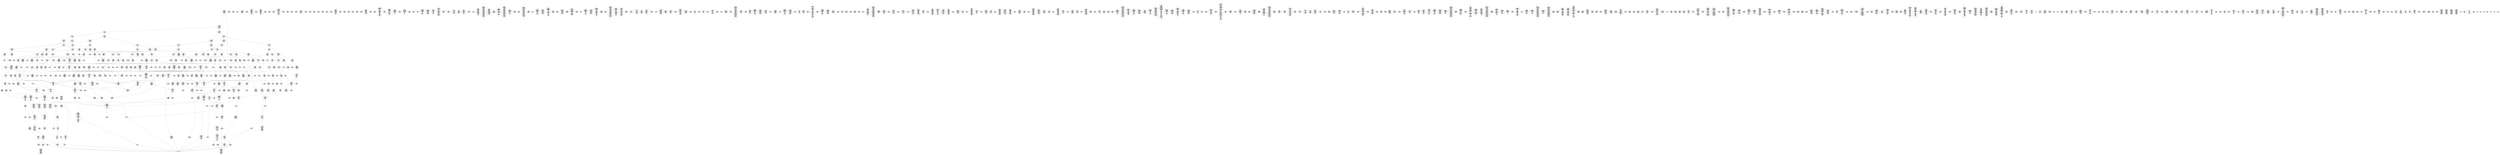 /* Generated by GvGen v.1.0 (https://www.github.com/stricaud/gvgen) */

digraph G {
compound=true;
   node1 [label="[anywhere]"];
   node2 [label="# 0x0
PUSHX Data
PUSHX Data
MSTORE
PUSHX LogicData
CALLDATASIZE
LT
PUSHX Data
JUMPI
"];
   node3 [label="# 0xd
PUSHX Data
CALLDATALOAD
PUSHX BitData
SHR
PUSHX LogicData
GT
PUSHX Data
JUMPI
"];
   node4 [label="# 0x1e
PUSHX LogicData
GT
PUSHX Data
JUMPI
"];
   node5 [label="# 0x29
PUSHX LogicData
GT
PUSHX Data
JUMPI
"];
   node6 [label="# 0x34
PUSHX LogicData
GT
PUSHX Data
JUMPI
"];
   node7 [label="# 0x3f
PUSHX LogicData
EQ
PUSHX Data
JUMPI
"];
   node8 [label="# 0x4a
PUSHX LogicData
EQ
PUSHX Data
JUMPI
"];
   node9 [label="# 0x55
PUSHX LogicData
EQ
PUSHX Data
JUMPI
"];
   node10 [label="# 0x60
PUSHX LogicData
EQ
PUSHX Data
JUMPI
"];
   node11 [label="# 0x6b
PUSHX Data
REVERT
"];
   node12 [label="# 0x6f
JUMPDEST
PUSHX LogicData
EQ
PUSHX Data
JUMPI
"];
   node13 [label="# 0x7b
PUSHX LogicData
EQ
PUSHX Data
JUMPI
"];
   node14 [label="# 0x86
PUSHX LogicData
EQ
PUSHX Data
JUMPI
"];
   node15 [label="# 0x91
PUSHX Data
REVERT
"];
   node16 [label="# 0x95
JUMPDEST
PUSHX LogicData
GT
PUSHX Data
JUMPI
"];
   node17 [label="# 0xa1
PUSHX LogicData
EQ
PUSHX Data
JUMPI
"];
   node18 [label="# 0xac
PUSHX LogicData
EQ
PUSHX Data
JUMPI
"];
   node19 [label="# 0xb7
PUSHX LogicData
EQ
PUSHX Data
JUMPI
"];
   node20 [label="# 0xc2
PUSHX LogicData
EQ
PUSHX Data
JUMPI
"];
   node21 [label="# 0xcd
PUSHX Data
REVERT
"];
   node22 [label="# 0xd1
JUMPDEST
PUSHX LogicData
EQ
PUSHX Data
JUMPI
"];
   node23 [label="# 0xdd
PUSHX LogicData
EQ
PUSHX Data
JUMPI
"];
   node24 [label="# 0xe8
PUSHX LogicData
EQ
PUSHX Data
JUMPI
"];
   node25 [label="# 0xf3
PUSHX Data
REVERT
"];
   node26 [label="# 0xf7
JUMPDEST
PUSHX LogicData
GT
PUSHX Data
JUMPI
"];
   node27 [label="# 0x103
PUSHX LogicData
GT
PUSHX Data
JUMPI
"];
   node28 [label="# 0x10e
PUSHX LogicData
EQ
PUSHX Data
JUMPI
"];
   node29 [label="# 0x119
PUSHX LogicData
EQ
PUSHX Data
JUMPI
"];
   node30 [label="# 0x124
PUSHX LogicData
EQ
PUSHX Data
JUMPI
"];
   node31 [label="# 0x12f
PUSHX LogicData
EQ
PUSHX Data
JUMPI
"];
   node32 [label="# 0x13a
PUSHX Data
REVERT
"];
   node33 [label="# 0x13e
JUMPDEST
PUSHX LogicData
EQ
PUSHX Data
JUMPI
"];
   node34 [label="# 0x14a
PUSHX LogicData
EQ
PUSHX Data
JUMPI
"];
   node35 [label="# 0x155
PUSHX LogicData
EQ
PUSHX Data
JUMPI
"];
   node36 [label="# 0x160
PUSHX Data
REVERT
"];
   node37 [label="# 0x164
JUMPDEST
PUSHX LogicData
GT
PUSHX Data
JUMPI
"];
   node38 [label="# 0x170
PUSHX LogicData
EQ
PUSHX Data
JUMPI
"];
   node39 [label="# 0x17b
PUSHX LogicData
EQ
PUSHX Data
JUMPI
"];
   node40 [label="# 0x186
PUSHX LogicData
EQ
PUSHX Data
JUMPI
"];
   node41 [label="# 0x191
PUSHX LogicData
EQ
PUSHX Data
JUMPI
"];
   node42 [label="# 0x19c
PUSHX Data
REVERT
"];
   node43 [label="# 0x1a0
JUMPDEST
PUSHX LogicData
EQ
PUSHX Data
JUMPI
"];
   node44 [label="# 0x1ac
PUSHX LogicData
EQ
PUSHX Data
JUMPI
"];
   node45 [label="# 0x1b7
PUSHX LogicData
EQ
PUSHX Data
JUMPI
"];
   node46 [label="# 0x1c2
PUSHX Data
REVERT
"];
   node47 [label="# 0x1c6
JUMPDEST
PUSHX LogicData
GT
PUSHX Data
JUMPI
"];
   node48 [label="# 0x1d2
PUSHX LogicData
GT
PUSHX Data
JUMPI
"];
   node49 [label="# 0x1dd
PUSHX LogicData
GT
PUSHX Data
JUMPI
"];
   node50 [label="# 0x1e8
PUSHX LogicData
EQ
PUSHX Data
JUMPI
"];
   node51 [label="# 0x1f3
PUSHX LogicData
EQ
PUSHX Data
JUMPI
"];
   node52 [label="# 0x1fe
PUSHX LogicData
EQ
PUSHX Data
JUMPI
"];
   node53 [label="# 0x209
PUSHX LogicData
EQ
PUSHX Data
JUMPI
"];
   node54 [label="# 0x214
PUSHX Data
REVERT
"];
   node55 [label="# 0x218
JUMPDEST
PUSHX LogicData
EQ
PUSHX Data
JUMPI
"];
   node56 [label="# 0x224
PUSHX LogicData
EQ
PUSHX Data
JUMPI
"];
   node57 [label="# 0x22f
PUSHX LogicData
EQ
PUSHX Data
JUMPI
"];
   node58 [label="# 0x23a
PUSHX Data
REVERT
"];
   node59 [label="# 0x23e
JUMPDEST
PUSHX LogicData
GT
PUSHX Data
JUMPI
"];
   node60 [label="# 0x24a
PUSHX LogicData
EQ
PUSHX Data
JUMPI
"];
   node61 [label="# 0x255
PUSHX LogicData
EQ
PUSHX Data
JUMPI
"];
   node62 [label="# 0x260
PUSHX LogicData
EQ
PUSHX Data
JUMPI
"];
   node63 [label="# 0x26b
PUSHX LogicData
EQ
PUSHX Data
JUMPI
"];
   node64 [label="# 0x276
PUSHX Data
REVERT
"];
   node65 [label="# 0x27a
JUMPDEST
PUSHX LogicData
EQ
PUSHX Data
JUMPI
"];
   node66 [label="# 0x286
PUSHX LogicData
EQ
PUSHX Data
JUMPI
"];
   node67 [label="# 0x291
PUSHX LogicData
EQ
PUSHX Data
JUMPI
"];
   node68 [label="# 0x29c
PUSHX Data
REVERT
"];
   node69 [label="# 0x2a0
JUMPDEST
PUSHX LogicData
GT
PUSHX Data
JUMPI
"];
   node70 [label="# 0x2ac
PUSHX LogicData
GT
PUSHX Data
JUMPI
"];
   node71 [label="# 0x2b7
PUSHX LogicData
EQ
PUSHX Data
JUMPI
"];
   node72 [label="# 0x2c2
PUSHX LogicData
EQ
PUSHX Data
JUMPI
"];
   node73 [label="# 0x2cd
PUSHX LogicData
EQ
PUSHX Data
JUMPI
"];
   node74 [label="# 0x2d8
PUSHX LogicData
EQ
PUSHX Data
JUMPI
"];
   node75 [label="# 0x2e3
PUSHX Data
REVERT
"];
   node76 [label="# 0x2e7
JUMPDEST
PUSHX LogicData
EQ
PUSHX Data
JUMPI
"];
   node77 [label="# 0x2f3
PUSHX LogicData
EQ
PUSHX Data
JUMPI
"];
   node78 [label="# 0x2fe
PUSHX LogicData
EQ
PUSHX Data
JUMPI
"];
   node79 [label="# 0x309
PUSHX Data
REVERT
"];
   node80 [label="# 0x30d
JUMPDEST
PUSHX LogicData
GT
PUSHX Data
JUMPI
"];
   node81 [label="# 0x319
PUSHX LogicData
EQ
PUSHX Data
JUMPI
"];
   node82 [label="# 0x324
PUSHX LogicData
EQ
PUSHX Data
JUMPI
"];
   node83 [label="# 0x32f
PUSHX LogicData
EQ
PUSHX Data
JUMPI
"];
   node84 [label="# 0x33a
PUSHX LogicData
EQ
PUSHX Data
JUMPI
"];
   node85 [label="# 0x345
PUSHX Data
REVERT
"];
   node86 [label="# 0x349
JUMPDEST
PUSHX LogicData
EQ
PUSHX Data
JUMPI
"];
   node87 [label="# 0x354
PUSHX LogicData
EQ
PUSHX Data
JUMPI
"];
   node88 [label="# 0x35f
PUSHX LogicData
EQ
PUSHX Data
JUMPI
"];
   node89 [label="# 0x36a
JUMPDEST
PUSHX Data
REVERT
"];
   node90 [label="# 0x36f
JUMPDEST
CALLVALUE
ISZERO
PUSHX Data
JUMPI
"];
   node91 [label="# 0x377
PUSHX Data
REVERT
"];
   node92 [label="# 0x37b
JUMPDEST
PUSHX Data
PUSHX StorData
SLOAD
JUMP
"];
   node93 [label="# 0x385
JUMPDEST
PUSHX MemData
MLOAD
MSTORE
PUSHX ArithData
ADD
"];
   node94 [label="# 0x38f
JUMPDEST
PUSHX MemData
MLOAD
SUB
RETURN
"];
   node95 [label="# 0x398
JUMPDEST
CALLVALUE
ISZERO
PUSHX Data
JUMPI
"];
   node96 [label="# 0x3a0
PUSHX Data
REVERT
"];
   node97 [label="# 0x3a4
JUMPDEST
PUSHX Data
PUSHX Data
CALLDATASIZE
PUSHX Data
PUSHX Data
JUMP
"];
   node98 [label="# 0x3b3
JUMPDEST
PUSHX Data
JUMP
"];
   node99 [label="# 0x3b8
JUMPDEST
PUSHX MemData
MLOAD
ISZERO
ISZERO
MSTORE
PUSHX ArithData
ADD
PUSHX Data
JUMP
"];
   node100 [label="# 0x3c8
JUMPDEST
CALLVALUE
ISZERO
PUSHX Data
JUMPI
"];
   node101 [label="# 0x3d0
PUSHX Data
REVERT
"];
   node102 [label="# 0x3d4
JUMPDEST
PUSHX Data
PUSHX Data
CALLDATASIZE
PUSHX Data
PUSHX Data
JUMP
"];
   node103 [label="# 0x3e3
JUMPDEST
PUSHX Data
JUMP
"];
   node104 [label="# 0x3e8
JUMPDEST
STOP
"];
   node105 [label="# 0x3ea
JUMPDEST
CALLVALUE
ISZERO
PUSHX Data
JUMPI
"];
   node106 [label="# 0x3f2
PUSHX Data
REVERT
"];
   node107 [label="# 0x3f6
JUMPDEST
PUSHX Data
PUSHX Data
JUMP
"];
   node108 [label="# 0x3ff
JUMPDEST
PUSHX MemData
MLOAD
PUSHX Data
PUSHX Data
JUMP
"];
   node109 [label="# 0x40c
JUMPDEST
CALLVALUE
ISZERO
PUSHX Data
JUMPI
"];
   node110 [label="# 0x414
PUSHX Data
REVERT
"];
   node111 [label="# 0x418
JUMPDEST
PUSHX Data
PUSHX Data
CALLDATASIZE
PUSHX Data
PUSHX Data
JUMP
"];
   node112 [label="# 0x427
JUMPDEST
PUSHX Data
JUMP
"];
   node113 [label="# 0x42c
JUMPDEST
PUSHX MemData
MLOAD
PUSHX ArithData
PUSHX BitData
PUSHX BitData
SHL
SUB
AND
MSTORE
PUSHX ArithData
ADD
PUSHX Data
JUMP
"];
   node114 [label="# 0x444
JUMPDEST
CALLVALUE
ISZERO
PUSHX Data
JUMPI
"];
   node115 [label="# 0x44c
PUSHX Data
REVERT
"];
   node116 [label="# 0x450
JUMPDEST
PUSHX Data
PUSHX Data
CALLDATASIZE
PUSHX Data
PUSHX Data
JUMP
"];
   node117 [label="# 0x45f
JUMPDEST
PUSHX Data
PUSHX Data
MSTORE
PUSHX Data
MSTORE
PUSHX Data
SHA3
SLOAD
PUSHX BitData
AND
JUMP
"];
   node118 [label="# 0x474
JUMPDEST
PUSHX MemData
MLOAD
PUSHX BitData
AND
MSTORE
PUSHX ArithData
ADD
PUSHX Data
JUMP
"];
   node119 [label="# 0x486
JUMPDEST
CALLVALUE
ISZERO
PUSHX Data
JUMPI
"];
   node120 [label="# 0x48e
PUSHX Data
REVERT
"];
   node121 [label="# 0x492
JUMPDEST
PUSHX Data
PUSHX Data
CALLDATASIZE
PUSHX Data
PUSHX Data
JUMP
"];
   node122 [label="# 0x4a1
JUMPDEST
PUSHX Data
JUMP
"];
   node123 [label="# 0x4a6
JUMPDEST
CALLVALUE
ISZERO
PUSHX Data
JUMPI
"];
   node124 [label="# 0x4ae
PUSHX Data
REVERT
"];
   node125 [label="# 0x4b2
JUMPDEST
PUSHX Data
PUSHX Data
CALLDATASIZE
PUSHX Data
PUSHX Data
JUMP
"];
   node126 [label="# 0x4c1
JUMPDEST
PUSHX Data
PUSHX Data
MSTORE
PUSHX Data
MSTORE
PUSHX Data
SHA3
SLOAD
PUSHX BitData
AND
JUMP
"];
   node127 [label="# 0x4d6
JUMPDEST
CALLVALUE
ISZERO
PUSHX Data
JUMPI
"];
   node128 [label="# 0x4de
PUSHX Data
REVERT
"];
   node129 [label="# 0x4e2
JUMPDEST
PUSHX Data
PUSHX Data
CALLDATASIZE
PUSHX Data
PUSHX Data
JUMP
"];
   node130 [label="# 0x4f1
JUMPDEST
PUSHX Data
JUMP
"];
   node131 [label="# 0x4f6
JUMPDEST
CALLVALUE
ISZERO
PUSHX Data
JUMPI
"];
   node132 [label="# 0x4fe
PUSHX Data
REVERT
"];
   node133 [label="# 0x502
JUMPDEST
PUSHX StorData
SLOAD
PUSHX Data
JUMP
"];
   node134 [label="# 0x50b
JUMPDEST
CALLVALUE
ISZERO
PUSHX Data
JUMPI
"];
   node135 [label="# 0x513
PUSHX Data
REVERT
"];
   node136 [label="# 0x517
JUMPDEST
PUSHX Data
PUSHX Data
CALLDATASIZE
PUSHX Data
PUSHX Data
JUMP
"];
   node137 [label="# 0x526
JUMPDEST
PUSHX Data
JUMP
"];
   node138 [label="# 0x52b
JUMPDEST
CALLVALUE
ISZERO
PUSHX Data
JUMPI
"];
   node139 [label="# 0x533
PUSHX Data
REVERT
"];
   node140 [label="# 0x537
JUMPDEST
PUSHX Data
PUSHX Data
CALLDATASIZE
PUSHX Data
PUSHX Data
JUMP
"];
   node141 [label="# 0x546
JUMPDEST
PUSHX Data
JUMP
"];
   node142 [label="# 0x54b
JUMPDEST
PUSHX Data
MLOAD
PUSHX ArithData
PUSHX BitData
PUSHX BitData
SHL
SUB
AND
MSTORE
PUSHX ArithData
ADD
MSTORE
ADD
PUSHX Data
JUMP
"];
   node143 [label="# 0x56a
JUMPDEST
CALLVALUE
ISZERO
PUSHX Data
JUMPI
"];
   node144 [label="# 0x572
PUSHX Data
REVERT
"];
   node145 [label="# 0x576
JUMPDEST
PUSHX Data
PUSHX Data
CALLDATASIZE
PUSHX Data
PUSHX Data
JUMP
"];
   node146 [label="# 0x585
JUMPDEST
PUSHX Data
JUMP
"];
   node147 [label="# 0x58a
JUMPDEST
CALLVALUE
ISZERO
PUSHX Data
JUMPI
"];
   node148 [label="# 0x592
PUSHX Data
REVERT
"];
   node149 [label="# 0x596
JUMPDEST
PUSHX Data
PUSHX Data
CALLDATASIZE
PUSHX Data
PUSHX Data
JUMP
"];
   node150 [label="# 0x5a5
JUMPDEST
PUSHX Data
JUMP
"];
   node151 [label="# 0x5aa
JUMPDEST
CALLVALUE
ISZERO
PUSHX Data
JUMPI
"];
   node152 [label="# 0x5b2
PUSHX Data
REVERT
"];
   node153 [label="# 0x5b6
JUMPDEST
PUSHX StorData
SLOAD
PUSHX Data
PUSHX ArithData
PUSHX BitData
PUSHX BitData
SHL
SUB
AND
JUMP
"];
   node154 [label="# 0x5ca
JUMPDEST
CALLVALUE
ISZERO
PUSHX Data
JUMPI
"];
   node155 [label="# 0x5d2
PUSHX Data
REVERT
"];
   node156 [label="# 0x5d6
JUMPDEST
PUSHX Data
PUSHX Data
JUMP
"];
   node157 [label="# 0x5df
JUMPDEST
CALLVALUE
ISZERO
PUSHX Data
JUMPI
"];
   node158 [label="# 0x5e7
PUSHX Data
REVERT
"];
   node159 [label="# 0x5eb
JUMPDEST
PUSHX Data
PUSHX Data
JUMP
"];
   node160 [label="# 0x5f4
JUMPDEST
CALLVALUE
ISZERO
PUSHX Data
JUMPI
"];
   node161 [label="# 0x5fc
PUSHX Data
REVERT
"];
   node162 [label="# 0x600
JUMPDEST
PUSHX Data
PUSHX Data
CALLDATASIZE
PUSHX Data
PUSHX Data
JUMP
"];
   node163 [label="# 0x60f
JUMPDEST
PUSHX Data
JUMP
"];
   node164 [label="# 0x614
JUMPDEST
CALLVALUE
ISZERO
PUSHX Data
JUMPI
"];
   node165 [label="# 0x61c
PUSHX Data
REVERT
"];
   node166 [label="# 0x620
JUMPDEST
PUSHX Data
PUSHX Data
CALLDATASIZE
PUSHX Data
PUSHX Data
JUMP
"];
   node167 [label="# 0x62f
JUMPDEST
PUSHX Data
JUMP
"];
   node168 [label="# 0x634
JUMPDEST
PUSHX MemData
MLOAD
PUSHX Data
PUSHX Data
JUMP
"];
   node169 [label="# 0x641
JUMPDEST
CALLVALUE
ISZERO
PUSHX Data
JUMPI
"];
   node170 [label="# 0x649
PUSHX Data
REVERT
"];
   node171 [label="# 0x64d
JUMPDEST
PUSHX Data
PUSHX Data
CALLDATASIZE
PUSHX Data
PUSHX Data
JUMP
"];
   node172 [label="# 0x65c
JUMPDEST
PUSHX Data
JUMP
"];
   node173 [label="# 0x661
JUMPDEST
CALLVALUE
ISZERO
PUSHX Data
JUMPI
"];
   node174 [label="# 0x669
PUSHX Data
REVERT
"];
   node175 [label="# 0x66d
JUMPDEST
PUSHX Data
PUSHX Data
CALLDATASIZE
PUSHX Data
PUSHX Data
JUMP
"];
   node176 [label="# 0x67c
JUMPDEST
PUSHX Data
JUMP
"];
   node177 [label="# 0x681
JUMPDEST
CALLVALUE
ISZERO
PUSHX Data
JUMPI
"];
   node178 [label="# 0x689
PUSHX Data
REVERT
"];
   node179 [label="# 0x68d
JUMPDEST
PUSHX Data
PUSHX Data
CALLDATASIZE
PUSHX Data
PUSHX Data
JUMP
"];
   node180 [label="# 0x69c
JUMPDEST
PUSHX Data
JUMP
"];
   node181 [label="# 0x6a1
JUMPDEST
CALLVALUE
ISZERO
PUSHX Data
JUMPI
"];
   node182 [label="# 0x6a9
PUSHX Data
REVERT
"];
   node183 [label="# 0x6ad
JUMPDEST
PUSHX StorData
SLOAD
PUSHX Data
PUSHX BitData
AND
JUMP
"];
   node184 [label="# 0x6bb
JUMPDEST
CALLVALUE
ISZERO
PUSHX Data
JUMPI
"];
   node185 [label="# 0x6c3
PUSHX Data
REVERT
"];
   node186 [label="# 0x6c7
JUMPDEST
PUSHX Data
PUSHX Data
CALLDATASIZE
PUSHX Data
PUSHX Data
JUMP
"];
   node187 [label="# 0x6d6
JUMPDEST
PUSHX Data
JUMP
"];
   node188 [label="# 0x6db
JUMPDEST
CALLVALUE
ISZERO
PUSHX Data
JUMPI
"];
   node189 [label="# 0x6e3
PUSHX Data
REVERT
"];
   node190 [label="# 0x6e7
JUMPDEST
PUSHX Data
PUSHX Data
CALLDATASIZE
PUSHX Data
PUSHX Data
JUMP
"];
   node191 [label="# 0x6f6
JUMPDEST
PUSHX Data
JUMP
"];
   node192 [label="# 0x6fb
JUMPDEST
CALLVALUE
ISZERO
PUSHX Data
JUMPI
"];
   node193 [label="# 0x703
PUSHX Data
REVERT
"];
   node194 [label="# 0x707
JUMPDEST
PUSHX Data
PUSHX Data
JUMP
"];
   node195 [label="# 0x710
JUMPDEST
CALLVALUE
ISZERO
PUSHX Data
JUMPI
"];
   node196 [label="# 0x718
PUSHX Data
REVERT
"];
   node197 [label="# 0x71c
JUMPDEST
PUSHX Data
PUSHX StorData
SLOAD
JUMP
"];
   node198 [label="# 0x726
JUMPDEST
CALLVALUE
ISZERO
PUSHX Data
JUMPI
"];
   node199 [label="# 0x72e
PUSHX Data
REVERT
"];
   node200 [label="# 0x732
JUMPDEST
PUSHX Data
PUSHX Data
JUMP
"];
   node201 [label="# 0x73b
JUMPDEST
PUSHX Data
PUSHX Data
CALLDATASIZE
PUSHX Data
PUSHX Data
JUMP
"];
   node202 [label="# 0x749
JUMPDEST
PUSHX Data
JUMP
"];
   node203 [label="# 0x74e
JUMPDEST
CALLVALUE
ISZERO
PUSHX Data
JUMPI
"];
   node204 [label="# 0x756
PUSHX Data
REVERT
"];
   node205 [label="# 0x75a
JUMPDEST
PUSHX Data
PUSHX Data
CALLDATASIZE
PUSHX Data
PUSHX Data
JUMP
"];
   node206 [label="# 0x769
JUMPDEST
PUSHX Data
JUMP
"];
   node207 [label="# 0x76e
JUMPDEST
CALLVALUE
ISZERO
PUSHX Data
JUMPI
"];
   node208 [label="# 0x776
PUSHX Data
REVERT
"];
   node209 [label="# 0x77a
JUMPDEST
PUSHX Data
PUSHX Data
JUMP
"];
   node210 [label="# 0x783
JUMPDEST
CALLVALUE
ISZERO
PUSHX Data
JUMPI
"];
   node211 [label="# 0x78b
PUSHX Data
REVERT
"];
   node212 [label="# 0x78f
JUMPDEST
PUSHX Data
PUSHX StorData
SLOAD
JUMP
"];
   node213 [label="# 0x799
JUMPDEST
CALLVALUE
ISZERO
PUSHX Data
JUMPI
"];
   node214 [label="# 0x7a1
PUSHX Data
REVERT
"];
   node215 [label="# 0x7a5
JUMPDEST
PUSHX Data
PUSHX Data
CALLDATASIZE
PUSHX Data
PUSHX Data
JUMP
"];
   node216 [label="# 0x7b4
JUMPDEST
PUSHX Data
PUSHX Data
MSTORE
PUSHX Data
MSTORE
PUSHX Data
SHA3
SLOAD
PUSHX BitData
AND
JUMP
"];
   node217 [label="# 0x7c9
JUMPDEST
CALLVALUE
ISZERO
PUSHX Data
JUMPI
"];
   node218 [label="# 0x7d1
PUSHX Data
REVERT
"];
   node219 [label="# 0x7d5
JUMPDEST
PUSHX StorData
SLOAD
PUSHX ArithData
PUSHX BitData
PUSHX BitData
SHL
SUB
AND
PUSHX Data
JUMP
"];
   node220 [label="# 0x7e7
JUMPDEST
CALLVALUE
ISZERO
PUSHX Data
JUMPI
"];
   node221 [label="# 0x7ef
PUSHX Data
REVERT
"];
   node222 [label="# 0x7f3
JUMPDEST
PUSHX Data
PUSHX Data
CALLDATASIZE
PUSHX Data
PUSHX Data
JUMP
"];
   node223 [label="# 0x802
JUMPDEST
PUSHX Data
JUMP
"];
   node224 [label="# 0x807
JUMPDEST
CALLVALUE
ISZERO
PUSHX Data
JUMPI
"];
   node225 [label="# 0x80f
PUSHX Data
REVERT
"];
   node226 [label="# 0x813
JUMPDEST
PUSHX Data
PUSHX Data
JUMP
"];
   node227 [label="# 0x81c
JUMPDEST
CALLVALUE
ISZERO
PUSHX Data
JUMPI
"];
   node228 [label="# 0x824
PUSHX Data
REVERT
"];
   node229 [label="# 0x828
JUMPDEST
PUSHX Data
PUSHX Data
CALLDATASIZE
PUSHX Data
PUSHX Data
JUMP
"];
   node230 [label="# 0x837
JUMPDEST
PUSHX Data
JUMP
"];
   node231 [label="# 0x83c
JUMPDEST
CALLVALUE
ISZERO
PUSHX Data
JUMPI
"];
   node232 [label="# 0x844
PUSHX Data
REVERT
"];
   node233 [label="# 0x848
JUMPDEST
PUSHX Data
PUSHX Data
CALLDATASIZE
PUSHX Data
PUSHX Data
JUMP
"];
   node234 [label="# 0x857
JUMPDEST
PUSHX Data
JUMP
"];
   node235 [label="# 0x85c
JUMPDEST
CALLVALUE
ISZERO
PUSHX Data
JUMPI
"];
   node236 [label="# 0x864
PUSHX Data
REVERT
"];
   node237 [label="# 0x868
JUMPDEST
PUSHX Data
PUSHX Data
CALLDATASIZE
PUSHX Data
PUSHX Data
JUMP
"];
   node238 [label="# 0x877
JUMPDEST
PUSHX Data
JUMP
"];
   node239 [label="# 0x87c
JUMPDEST
CALLVALUE
ISZERO
PUSHX Data
JUMPI
"];
   node240 [label="# 0x884
PUSHX Data
REVERT
"];
   node241 [label="# 0x888
JUMPDEST
PUSHX Data
PUSHX StorData
SLOAD
JUMP
"];
   node242 [label="# 0x892
JUMPDEST
CALLVALUE
ISZERO
PUSHX Data
JUMPI
"];
   node243 [label="# 0x89a
PUSHX Data
REVERT
"];
   node244 [label="# 0x89e
JUMPDEST
PUSHX Data
PUSHX Data
CALLDATASIZE
PUSHX Data
PUSHX Data
JUMP
"];
   node245 [label="# 0x8ad
JUMPDEST
PUSHX Data
JUMP
"];
   node246 [label="# 0x8b2
JUMPDEST
CALLVALUE
ISZERO
PUSHX Data
JUMPI
"];
   node247 [label="# 0x8ba
PUSHX Data
REVERT
"];
   node248 [label="# 0x8be
JUMPDEST
PUSHX Data
PUSHX Data
CALLDATASIZE
PUSHX Data
PUSHX Data
JUMP
"];
   node249 [label="# 0x8cd
JUMPDEST
PUSHX Data
JUMP
"];
   node250 [label="# 0x8d2
JUMPDEST
CALLVALUE
ISZERO
PUSHX Data
JUMPI
"];
   node251 [label="# 0x8da
PUSHX Data
REVERT
"];
   node252 [label="# 0x8de
JUMPDEST
PUSHX StorData
SLOAD
PUSHX Data
PUSHX Data
DIV
PUSHX BitData
AND
JUMP
"];
   node253 [label="# 0x8f1
JUMPDEST
CALLVALUE
ISZERO
PUSHX Data
JUMPI
"];
   node254 [label="# 0x8f9
PUSHX Data
REVERT
"];
   node255 [label="# 0x8fd
JUMPDEST
PUSHX Data
PUSHX Data
CALLDATASIZE
PUSHX Data
PUSHX Data
JUMP
"];
   node256 [label="# 0x90c
JUMPDEST
PUSHX Data
PUSHX Data
MSTORE
PUSHX Data
MSTORE
PUSHX Data
SHA3
SLOAD
PUSHX BitData
AND
JUMP
"];
   node257 [label="# 0x921
JUMPDEST
CALLVALUE
ISZERO
PUSHX Data
JUMPI
"];
   node258 [label="# 0x929
PUSHX Data
REVERT
"];
   node259 [label="# 0x92d
JUMPDEST
PUSHX Data
PUSHX StorData
SLOAD
JUMP
"];
   node260 [label="# 0x937
JUMPDEST
CALLVALUE
ISZERO
PUSHX Data
JUMPI
"];
   node261 [label="# 0x93f
PUSHX Data
REVERT
"];
   node262 [label="# 0x943
JUMPDEST
PUSHX Data
PUSHX Data
CALLDATASIZE
PUSHX Data
PUSHX Data
JUMP
"];
   node263 [label="# 0x952
JUMPDEST
PUSHX Data
JUMP
"];
   node264 [label="# 0x957
JUMPDEST
CALLVALUE
ISZERO
PUSHX Data
JUMPI
"];
   node265 [label="# 0x95f
PUSHX Data
REVERT
"];
   node266 [label="# 0x963
JUMPDEST
PUSHX Data
PUSHX Data
JUMP
"];
   node267 [label="# 0x96c
JUMPDEST
CALLVALUE
ISZERO
PUSHX Data
JUMPI
"];
   node268 [label="# 0x974
PUSHX Data
REVERT
"];
   node269 [label="# 0x978
JUMPDEST
PUSHX Data
PUSHX StorData
SLOAD
JUMP
"];
   node270 [label="# 0x982
JUMPDEST
CALLVALUE
ISZERO
PUSHX Data
JUMPI
"];
   node271 [label="# 0x98a
PUSHX Data
REVERT
"];
   node272 [label="# 0x98e
JUMPDEST
PUSHX Data
PUSHX Data
CALLDATASIZE
PUSHX Data
PUSHX Data
JUMP
"];
   node273 [label="# 0x99d
JUMPDEST
PUSHX Data
JUMP
"];
   node274 [label="# 0x9a2
JUMPDEST
CALLVALUE
ISZERO
PUSHX Data
JUMPI
"];
   node275 [label="# 0x9aa
PUSHX Data
REVERT
"];
   node276 [label="# 0x9ae
JUMPDEST
PUSHX Data
PUSHX Data
JUMP
"];
   node277 [label="# 0x9b7
JUMPDEST
CALLVALUE
ISZERO
PUSHX Data
JUMPI
"];
   node278 [label="# 0x9bf
PUSHX Data
REVERT
"];
   node279 [label="# 0x9c3
JUMPDEST
PUSHX Data
PUSHX Data
CALLDATASIZE
PUSHX Data
PUSHX Data
JUMP
"];
   node280 [label="# 0x9d2
JUMPDEST
PUSHX ArithData
PUSHX BitData
PUSHX BitData
SHL
SUB
AND
PUSHX Data
MSTORE
PUSHX Data
PUSHX Data
MSTORE
PUSHX Data
SHA3
AND
MSTORE
MSTORE
SHA3
SLOAD
PUSHX BitData
AND
JUMP
"];
   node281 [label="# 0xa00
JUMPDEST
CALLVALUE
ISZERO
PUSHX Data
JUMPI
"];
   node282 [label="# 0xa08
PUSHX Data
REVERT
"];
   node283 [label="# 0xa0c
JUMPDEST
PUSHX Data
PUSHX Data
JUMP
"];
   node284 [label="# 0xa15
JUMPDEST
CALLVALUE
ISZERO
PUSHX Data
JUMPI
"];
   node285 [label="# 0xa1d
PUSHX Data
REVERT
"];
   node286 [label="# 0xa21
JUMPDEST
PUSHX StorData
SLOAD
PUSHX Data
PUSHX BitData
AND
JUMP
"];
   node287 [label="# 0xa2f
JUMPDEST
CALLVALUE
ISZERO
PUSHX Data
JUMPI
"];
   node288 [label="# 0xa37
PUSHX Data
REVERT
"];
   node289 [label="# 0xa3b
JUMPDEST
PUSHX Data
PUSHX Data
CALLDATASIZE
PUSHX Data
PUSHX Data
JUMP
"];
   node290 [label="# 0xa4a
JUMPDEST
PUSHX Data
JUMP
"];
   node291 [label="# 0xa4f
JUMPDEST
CALLVALUE
ISZERO
PUSHX Data
JUMPI
"];
   node292 [label="# 0xa57
PUSHX Data
REVERT
"];
   node293 [label="# 0xa5b
JUMPDEST
PUSHX Data
PUSHX StorData
SLOAD
JUMP
"];
   node294 [label="# 0xa65
JUMPDEST
CALLVALUE
ISZERO
PUSHX Data
JUMPI
"];
   node295 [label="# 0xa6d
PUSHX Data
REVERT
"];
   node296 [label="# 0xa71
JUMPDEST
PUSHX Data
PUSHX StorData
SLOAD
JUMP
"];
   node297 [label="# 0xa7b
JUMPDEST
PUSHX Data
PUSHX ArithData
PUSHX BitData
PUSHX BitData
SHL
SUB
NOT
AND
PUSHX BitData
PUSHX BitData
SHL
EQ
PUSHX Data
JUMPI
"];
   node298 [label="# 0xa97
PUSHX BitData
PUSHX BitData
SHL
PUSHX ArithData
PUSHX BitData
PUSHX BitData
SHL
SUB
NOT
AND
EQ
"];
   node299 [label="# 0xaac
JUMPDEST
PUSHX Data
JUMPI
"];
   node300 [label="# 0xab2
PUSHX BitData
PUSHX BitData
SHL
PUSHX ArithData
PUSHX BitData
PUSHX BitData
SHL
SUB
NOT
AND
EQ
"];
   node301 [label="# 0xac7
JUMPDEST
PUSHX Data
JUMPI
"];
   node302 [label="# 0xacd
PUSHX Data
PUSHX Data
JUMP
"];
   node303 [label="# 0xad6
JUMPDEST
JUMP
"];
   node304 [label="# 0xadc
JUMPDEST
PUSHX StorData
SLOAD
PUSHX ArithData
PUSHX BitData
PUSHX BitData
SHL
SUB
AND
CALLER
EQ
PUSHX Data
JUMPI
"];
   node305 [label="# 0xaef
PUSHX MemData
MLOAD
PUSHX BitData
PUSHX BitData
SHL
MSTORE
PUSHX ArithData
ADD
PUSHX Data
PUSHX Data
JUMP
"];
   node306 [label="# 0xb06
JUMPDEST
PUSHX MemData
MLOAD
SUB
REVERT
"];
   node307 [label="# 0xb0f
JUMPDEST
PUSHX StorData
SLOAD
PUSHX BitData
NOT
AND
ISZERO
ISZERO
OR
SSTORE
JUMP
"];
   node308 [label="# 0xb22
JUMPDEST
PUSHX Data
PUSHX StorData
SLOAD
PUSHX Data
PUSHX Data
JUMP
"];
   node309 [label="# 0xb31
JUMPDEST
PUSHX ArithData
ADD
PUSHX ArithData
DIV
MUL
PUSHX ArithData
ADD
PUSHX MemData
MLOAD
ADD
PUSHX Data
MSTORE
MSTORE
PUSHX ArithData
ADD
SLOAD
PUSHX Data
PUSHX Data
JUMP
"];
   node310 [label="# 0xb5d
JUMPDEST
ISZERO
PUSHX Data
JUMPI
"];
   node311 [label="# 0xb64
PUSHX LogicData
LT
PUSHX Data
JUMPI
"];
   node312 [label="# 0xb6c
PUSHX ArithData
SLOAD
DIV
MUL
MSTORE
PUSHX ArithData
ADD
PUSHX Data
JUMP
"];
   node313 [label="# 0xb7f
JUMPDEST
ADD
PUSHX Data
MSTORE
PUSHX Data
PUSHX Data
SHA3
"];
   node314 [label="# 0xb8d
JUMPDEST
SLOAD
MSTORE
PUSHX ArithData
ADD
PUSHX ArithData
ADD
GT
PUSHX Data
JUMPI
"];
   node315 [label="# 0xba1
SUB
PUSHX BitData
AND
ADD
"];
   node316 [label="# 0xbaa
JUMPDEST
JUMP
"];
   node317 [label="# 0xbb4
JUMPDEST
PUSHX Data
MSTORE
PUSHX Data
PUSHX Data
MSTORE
PUSHX Data
SHA3
SLOAD
PUSHX ArithData
PUSHX BitData
PUSHX BitData
SHL
SUB
AND
PUSHX Data
JUMPI
"];
   node318 [label="# 0xbd1
PUSHX MemData
MLOAD
PUSHX BitData
PUSHX BitData
SHL
MSTORE
PUSHX Data
PUSHX ArithData
ADD
MSTORE
PUSHX Data
PUSHX ArithData
ADD
MSTORE
PUSHX Data
PUSHX ArithData
ADD
MSTORE
PUSHX BitData
PUSHX BitData
SHL
PUSHX ArithData
ADD
MSTORE
PUSHX ArithData
ADD
PUSHX Data
JUMP
"];
   node319 [label="# 0xc2d
JUMPDEST
PUSHX Data
MSTORE
PUSHX Data
PUSHX Data
MSTORE
PUSHX Data
SHA3
SLOAD
PUSHX ArithData
PUSHX BitData
PUSHX BitData
SHL
SUB
AND
JUMP
"];
   node320 [label="# 0xc49
JUMPDEST
PUSHX Data
PUSHX Data
PUSHX Data
JUMP
"];
   node321 [label="# 0xc54
JUMPDEST
PUSHX ArithData
PUSHX BitData
PUSHX BitData
SHL
SUB
AND
PUSHX ArithData
PUSHX BitData
PUSHX BitData
SHL
SUB
AND
EQ
ISZERO
PUSHX Data
JUMPI
"];
   node322 [label="# 0xc71
PUSHX MemData
MLOAD
PUSHX BitData
PUSHX BitData
SHL
MSTORE
PUSHX Data
PUSHX ArithData
ADD
MSTORE
PUSHX Data
PUSHX ArithData
ADD
MSTORE
PUSHX Data
PUSHX ArithData
ADD
MSTORE
PUSHX BitData
PUSHX BitData
SHL
PUSHX ArithData
ADD
MSTORE
PUSHX ArithData
ADD
PUSHX Data
JUMP
"];
   node323 [label="# 0xcc2
JUMPDEST
CALLER
PUSHX ArithData
PUSHX BitData
PUSHX BitData
SHL
SUB
AND
EQ
PUSHX Data
JUMPI
"];
   node324 [label="# 0xcd4
PUSHX Data
CALLER
PUSHX Data
JUMP
"];
   node325 [label="# 0xcde
JUMPDEST
PUSHX Data
JUMPI
"];
   node326 [label="# 0xce3
PUSHX MemData
MLOAD
PUSHX BitData
PUSHX BitData
SHL
MSTORE
PUSHX Data
PUSHX ArithData
ADD
MSTORE
PUSHX Data
PUSHX ArithData
ADD
MSTORE
PUSHX Data
PUSHX ArithData
ADD
MSTORE
PUSHX Data
PUSHX ArithData
ADD
MSTORE
PUSHX ArithData
ADD
PUSHX Data
JUMP
"];
   node327 [label="# 0xd50
JUMPDEST
PUSHX Data
PUSHX Data
JUMP
"];
   node328 [label="# 0xd5a
JUMPDEST
JUMP
"];
   node329 [label="# 0xd5f
JUMPDEST
PUSHX StorData
SLOAD
PUSHX ArithData
PUSHX BitData
PUSHX BitData
SHL
SUB
AND
CALLER
EQ
PUSHX Data
JUMPI
"];
   node330 [label="# 0xd72
PUSHX MemData
MLOAD
PUSHX BitData
PUSHX BitData
SHL
MSTORE
PUSHX ArithData
ADD
PUSHX Data
PUSHX Data
JUMP
"];
   node331 [label="# 0xd89
JUMPDEST
PUSHX StorData
SLOAD
PUSHX ArithData
PUSHX BitData
PUSHX BitData
SHL
SUB
NOT
AND
PUSHX ArithData
PUSHX BitData
PUSHX BitData
SHL
SUB
AND
OR
SSTORE
PUSHX Data
SSTORE
JUMP
"];
   node332 [label="# 0xdaf
JUMPDEST
PUSHX Data
CALLER
PUSHX Data
JUMP
"];
   node333 [label="# 0xdb9
JUMPDEST
PUSHX Data
JUMPI
"];
   node334 [label="# 0xdbe
PUSHX MemData
MLOAD
PUSHX BitData
PUSHX BitData
SHL
MSTORE
PUSHX ArithData
ADD
PUSHX Data
PUSHX Data
JUMP
"];
   node335 [label="# 0xdd5
JUMPDEST
PUSHX Data
PUSHX Data
JUMP
"];
   node336 [label="# 0xde0
JUMPDEST
PUSHX StorData
SLOAD
PUSHX StorData
SLOAD
PUSHX Data
PUSHX ArithData
PUSHX BitData
PUSHX BitData
SHL
SUB
AND
PUSHX Data
PUSHX Data
PUSHX Data
PUSHX Data
JUMP
"];
   node337 [label="# 0xe0a
JUMPDEST
PUSHX Data
JUMP
"];
   node338 [label="# 0xe10
JUMPDEST
JUMP
"];
   node339 [label="# 0xe1b
JUMPDEST
PUSHX StorData
SLOAD
PUSHX ArithData
PUSHX BitData
PUSHX BitData
SHL
SUB
AND
CALLER
EQ
PUSHX Data
JUMPI
"];
   node340 [label="# 0xe2e
PUSHX MemData
MLOAD
PUSHX BitData
PUSHX BitData
SHL
MSTORE
PUSHX ArithData
ADD
PUSHX Data
PUSHX Data
JUMP
"];
   node341 [label="# 0xe45
JUMPDEST
PUSHX ArithData
PUSHX BitData
PUSHX BitData
SHL
SUB
AND
PUSHX Data
MSTORE
PUSHX Data
PUSHX Data
MSTORE
PUSHX Data
SHA3
SLOAD
PUSHX BitData
NOT
AND
SSTORE
JUMP
"];
   node342 [label="# 0xe66
JUMPDEST
PUSHX Data
PUSHX Data
PUSHX Data
JUMP
"];
   node343 [label="# 0xe71
JUMPDEST
LT
PUSHX Data
JUMPI
"];
   node344 [label="# 0xe78
PUSHX MemData
MLOAD
PUSHX BitData
PUSHX BitData
SHL
MSTORE
PUSHX Data
PUSHX ArithData
ADD
MSTORE
PUSHX Data
PUSHX ArithData
ADD
MSTORE
PUSHX Data
PUSHX ArithData
ADD
MSTORE
PUSHX BitData
PUSHX BitData
SHL
PUSHX ArithData
ADD
MSTORE
PUSHX ArithData
ADD
PUSHX Data
JUMP
"];
   node345 [label="# 0xed3
JUMPDEST
PUSHX ArithData
PUSHX BitData
PUSHX BitData
SHL
SUB
AND
PUSHX Data
MSTORE
PUSHX Data
PUSHX Data
MSTORE
PUSHX Data
SHA3
MSTORE
MSTORE
SHA3
SLOAD
JUMP
"];
   node346 [label="# 0xefc
JUMPDEST
PUSHX StorData
SLOAD
PUSHX ArithData
PUSHX BitData
PUSHX BitData
SHL
SUB
AND
CALLER
EQ
PUSHX Data
JUMPI
"];
   node347 [label="# 0xf0f
PUSHX MemData
MLOAD
PUSHX BitData
PUSHX BitData
SHL
MSTORE
PUSHX ArithData
ADD
PUSHX Data
PUSHX Data
JUMP
"];
   node348 [label="# 0xf26
JUMPDEST
PUSHX StorData
SLOAD
PUSHX BitData
NOT
AND
PUSHX BitData
OR
SSTORE
JUMP
"];
   node349 [label="# 0xf35
JUMPDEST
PUSHX StorData
SLOAD
PUSHX Data
PUSHX Data
JUMP
"];
   node350 [label="# 0xf42
JUMPDEST
PUSHX ArithData
ADD
PUSHX ArithData
DIV
MUL
PUSHX ArithData
ADD
PUSHX MemData
MLOAD
ADD
PUSHX Data
MSTORE
MSTORE
PUSHX ArithData
ADD
SLOAD
PUSHX Data
PUSHX Data
JUMP
"];
   node351 [label="# 0xf6e
JUMPDEST
ISZERO
PUSHX Data
JUMPI
"];
   node352 [label="# 0xf75
PUSHX LogicData
LT
PUSHX Data
JUMPI
"];
   node353 [label="# 0xf7d
PUSHX ArithData
SLOAD
DIV
MUL
MSTORE
PUSHX ArithData
ADD
PUSHX Data
JUMP
"];
   node354 [label="# 0xf90
JUMPDEST
ADD
PUSHX Data
MSTORE
PUSHX Data
PUSHX Data
SHA3
"];
   node355 [label="# 0xf9e
JUMPDEST
SLOAD
MSTORE
PUSHX ArithData
ADD
PUSHX ArithData
ADD
GT
PUSHX Data
JUMPI
"];
   node356 [label="# 0xfb2
SUB
PUSHX BitData
AND
ADD
"];
   node357 [label="# 0xfbb
JUMPDEST
JUMP
"];
   node358 [label="# 0xfc3
JUMPDEST
PUSHX Data
PUSHX MemData
MLOAD
PUSHX ArithData
ADD
PUSHX Data
MSTORE
PUSHX Data
MSTORE
PUSHX Data
JUMP
"];
   node359 [label="# 0xfde
JUMPDEST
PUSHX Data
PUSHX Data
PUSHX Data
PUSHX Data
JUMP
"];
   node360 [label="# 0xfeb
JUMPDEST
PUSHX Data
PUSHX LogicData
GT
ISZERO
PUSHX Data
JUMPI
"];
   node361 [label="# 0x1001
PUSHX Data
PUSHX Data
JUMP
"];
   node362 [label="# 0x1008
JUMPDEST
PUSHX MemData
MLOAD
MSTORE
PUSHX ArithData
MUL
PUSHX ArithData
ADD
ADD
PUSHX Data
MSTORE
ISZERO
PUSHX Data
JUMPI
"];
   node363 [label="# 0x1022
PUSHX ArithData
ADD
PUSHX ArithData
MUL
CALLDATASIZE
CALLDATACOPY
ADD
"];
   node364 [label="# 0x1031
JUMPDEST
PUSHX Data
"];
   node365 [label="# 0x1037
JUMPDEST
LT
ISZERO
PUSHX Data
JUMPI
"];
   node366 [label="# 0x1040
PUSHX Data
PUSHX Data
JUMP
"];
   node367 [label="# 0x1049
JUMPDEST
MLOAD
LT
PUSHX Data
JUMPI
"];
   node368 [label="# 0x1054
PUSHX Data
PUSHX Data
JUMP
"];
   node369 [label="# 0x105b
JUMPDEST
PUSHX ArithData
MUL
ADD
ADD
MSTORE
PUSHX Data
PUSHX Data
JUMP
"];
   node370 [label="# 0x1070
JUMPDEST
PUSHX Data
JUMP
"];
   node371 [label="# 0x1078
JUMPDEST
JUMP
"];
   node372 [label="# 0x1080
JUMPDEST
PUSHX Data
PUSHX Data
PUSHX StorData
SLOAD
JUMP
"];
   node373 [label="# 0x108b
JUMPDEST
LT
PUSHX Data
JUMPI
"];
   node374 [label="# 0x1092
PUSHX MemData
MLOAD
PUSHX BitData
PUSHX BitData
SHL
MSTORE
PUSHX Data
PUSHX ArithData
ADD
MSTORE
PUSHX Data
PUSHX ArithData
ADD
MSTORE
PUSHX Data
PUSHX ArithData
ADD
MSTORE
PUSHX BitData
PUSHX BitData
SHL
PUSHX ArithData
ADD
MSTORE
PUSHX ArithData
ADD
PUSHX Data
JUMP
"];
   node375 [label="# 0x10ee
JUMPDEST
PUSHX StorData
SLOAD
LT
PUSHX Data
JUMPI
"];
   node376 [label="# 0x10fa
PUSHX Data
PUSHX Data
JUMP
"];
   node377 [label="# 0x1101
JUMPDEST
PUSHX Data
MSTORE
PUSHX Data
PUSHX Data
SHA3
ADD
SLOAD
JUMP
"];
   node378 [label="# 0x1113
JUMPDEST
PUSHX StorData
SLOAD
PUSHX ArithData
PUSHX BitData
PUSHX BitData
SHL
SUB
AND
CALLER
EQ
PUSHX Data
JUMPI
"];
   node379 [label="# 0x1126
PUSHX MemData
MLOAD
PUSHX BitData
PUSHX BitData
SHL
MSTORE
PUSHX ArithData
ADD
PUSHX Data
PUSHX Data
JUMP
"];
   node380 [label="# 0x113d
JUMPDEST
PUSHX StorData
SLOAD
PUSHX BitData
AND
ISZERO
PUSHX Data
JUMPI
"];
   node381 [label="# 0x1149
PUSHX Data
REVERT
"];
   node382 [label="# 0x114d
JUMPDEST
MLOAD
PUSHX Data
PUSHX Data
PUSHX ArithData
ADD
PUSHX Data
JUMP
"];
   node383 [label="# 0x1160
JUMPDEST
JUMP
"];
   node384 [label="# 0x1164
JUMPDEST
PUSHX StorData
SLOAD
PUSHX ArithData
PUSHX BitData
PUSHX BitData
SHL
SUB
AND
CALLER
EQ
PUSHX Data
JUMPI
"];
   node385 [label="# 0x1177
PUSHX MemData
MLOAD
PUSHX BitData
PUSHX BitData
SHL
MSTORE
PUSHX ArithData
ADD
PUSHX Data
PUSHX Data
JUMP
"];
   node386 [label="# 0x118e
JUMPDEST
PUSHX Data
"];
   node387 [label="# 0x1191
JUMPDEST
MLOAD
LT
ISZERO
PUSHX Data
JUMPI
"];
   node388 [label="# 0x119b
PUSHX Data
PUSHX Data
PUSHX Data
MLOAD
LT
PUSHX Data
JUMPI
"];
   node389 [label="# 0x11ab
PUSHX Data
PUSHX Data
JUMP
"];
   node390 [label="# 0x11b2
JUMPDEST
PUSHX ArithData
MUL
ADD
ADD
MLOAD
PUSHX ArithData
PUSHX BitData
PUSHX BitData
SHL
SUB
AND
MSTORE
ADD
MSTORE
PUSHX ArithData
ADD
PUSHX Data
SHA3
SLOAD
PUSHX BitData
NOT
AND
ISZERO
ISZERO
OR
SSTORE
PUSHX Data
PUSHX Data
JUMP
"];
   node391 [label="# 0x11ee
JUMPDEST
PUSHX Data
JUMP
"];
   node392 [label="# 0x11f6
JUMPDEST
PUSHX StorData
SLOAD
PUSHX ArithData
PUSHX BitData
PUSHX BitData
SHL
SUB
AND
CALLER
EQ
PUSHX Data
JUMPI
"];
   node393 [label="# 0x1209
PUSHX MemData
MLOAD
PUSHX BitData
PUSHX BitData
SHL
MSTORE
PUSHX ArithData
ADD
PUSHX Data
PUSHX Data
JUMP
"];
   node394 [label="# 0x1220
JUMPDEST
PUSHX Data
PUSHX Data
PUSHX StorData
SLOAD
JUMP
"];
   node395 [label="# 0x122b
JUMPDEST
PUSHX Data
"];
   node396 [label="# 0x1230
JUMPDEST
GT
PUSHX Data
JUMPI
"];
   node397 [label="# 0x1238
PUSHX Data
PUSHX Data
PUSHX Data
JUMP
"];
   node398 [label="# 0x1245
JUMPDEST
PUSHX Data
JUMP
"];
   node399 [label="# 0x124a
JUMPDEST
PUSHX Data
PUSHX Data
JUMP
"];
   node400 [label="# 0x1254
JUMPDEST
PUSHX Data
JUMP
"];
   node401 [label="# 0x125c
JUMPDEST
JUMP
"];
   node402 [label="# 0x1262
JUMPDEST
PUSHX Data
MSTORE
PUSHX Data
PUSHX Data
MSTORE
PUSHX Data
SHA3
SLOAD
PUSHX ArithData
PUSHX BitData
PUSHX BitData
SHL
SUB
AND
PUSHX Data
JUMPI
"];
   node403 [label="# 0x1280
PUSHX MemData
MLOAD
PUSHX BitData
PUSHX BitData
SHL
MSTORE
PUSHX Data
PUSHX ArithData
ADD
MSTORE
PUSHX Data
PUSHX ArithData
ADD
MSTORE
PUSHX Data
PUSHX ArithData
ADD
MSTORE
PUSHX BitData
PUSHX BitData
SHL
PUSHX ArithData
ADD
MSTORE
PUSHX ArithData
ADD
PUSHX Data
JUMP
"];
   node404 [label="# 0x12d9
JUMPDEST
PUSHX StorData
SLOAD
PUSHX Data
PUSHX Data
JUMP
"];
   node405 [label="# 0x12e6
JUMPDEST
PUSHX StorData
SLOAD
PUSHX Data
PUSHX Data
JUMP
"];
   node406 [label="# 0x12f3
JUMPDEST
PUSHX Data
PUSHX Data
PUSHX StorData
SLOAD
JUMP
"];
   node407 [label="# 0x12fe
JUMPDEST
PUSHX StorData
SLOAD
PUSHX BitData
AND
ISZERO
PUSHX Data
JUMPI
"];
   node408 [label="# 0x130d
PUSHX Data
REVERT
"];
   node409 [label="# 0x1311
JUMPDEST
PUSHX StorData
SLOAD
PUSHX Data
DIV
PUSHX BitData
AND
PUSHX Data
JUMPI
"];
   node410 [label="# 0x1321
PUSHX Data
REVERT
"];
   node411 [label="# 0x1325
JUMPDEST
PUSHX LogicData
PUSHX BitData
AND
GT
PUSHX Data
JUMPI
"];
   node412 [label="# 0x1331
PUSHX Data
REVERT
"];
   node413 [label="# 0x1335
JUMPDEST
PUSHX StorData
SLOAD
PUSHX BitData
PUSHX Data
DIV
AND
PUSHX LogicData
EQ
ISZERO
PUSHX Data
JUMPI
"];
   node414 [label="# 0x134a
CALLER
PUSHX Data
MSTORE
PUSHX Data
PUSHX Data
MSTORE
PUSHX Data
SHA3
SLOAD
PUSHX Data
PUSHX BitData
AND
PUSHX Data
JUMP
"];
   node415 [label="# 0x1367
JUMPDEST
PUSHX BitData
AND
LT
ISZERO
PUSHX Data
JUMPI
"];
   node416 [label="# 0x1371
PUSHX Data
REVERT
"];
   node417 [label="# 0x1375
JUMPDEST
CALLER
PUSHX Data
MSTORE
PUSHX Data
PUSHX Data
MSTORE
PUSHX Data
SHA3
SLOAD
PUSHX Data
PUSHX BitData
AND
PUSHX Data
JUMP
"];
   node418 [label="# 0x1397
JUMPDEST
PUSHX ArithData
EXP
SLOAD
PUSHX ArithData
MUL
NOT
AND
PUSHX BitData
AND
MUL
OR
SSTORE
PUSHX Data
JUMP
"];
   node419 [label="# 0x13b4
JUMPDEST
PUSHX StorData
SLOAD
PUSHX Data
DIV
PUSHX BitData
AND
PUSHX LogicData
EQ
ISZERO
PUSHX Data
JUMPI
"];
   node420 [label="# 0x13c8
CALLER
PUSHX Data
MSTORE
PUSHX Data
PUSHX Data
MSTORE
PUSHX Data
SHA3
SLOAD
PUSHX BitData
AND
PUSHX Data
JUMPI
"];
   node421 [label="# 0x13df
PUSHX Data
REVERT
"];
   node422 [label="# 0x13e3
JUMPDEST
PUSHX StorData
SLOAD
PUSHX Data
PUSHX BitData
AND
PUSHX Data
JUMP
"];
   node423 [label="# 0x13f3
JUMPDEST
GT
ISZERO
PUSHX Data
JUMPI
"];
   node424 [label="# 0x13fa
PUSHX Data
REVERT
"];
   node425 [label="# 0x13fe
JUMPDEST
PUSHX StorData
SLOAD
CALLER
PUSHX Data
MSTORE
PUSHX Data
PUSHX Data
MSTORE
PUSHX Data
SHA3
SLOAD
PUSHX Data
PUSHX BitData
AND
PUSHX Data
JUMP
"];
   node426 [label="# 0x141e
JUMPDEST
PUSHX BitData
AND
GT
ISZERO
PUSHX Data
JUMPI
"];
   node427 [label="# 0x1428
PUSHX Data
REVERT
"];
   node428 [label="# 0x142c
JUMPDEST
PUSHX BitData
AND
PUSHX StorData
SLOAD
PUSHX Data
PUSHX Data
JUMP
"];
   node429 [label="# 0x143d
JUMPDEST
CALLVALUE
LT
ISZERO
PUSHX Data
JUMPI
"];
   node430 [label="# 0x1445
PUSHX Data
REVERT
"];
   node431 [label="# 0x1449
JUMPDEST
CALLER
PUSHX Data
MSTORE
PUSHX Data
PUSHX Data
MSTORE
PUSHX Data
SHA3
SLOAD
PUSHX Data
PUSHX BitData
AND
PUSHX Data
JUMP
"];
   node432 [label="# 0x146b
JUMPDEST
PUSHX StorData
SLOAD
PUSHX Data
DIV
PUSHX BitData
AND
PUSHX LogicData
EQ
ISZERO
PUSHX Data
JUMPI
"];
   node433 [label="# 0x147f
CALLER
PUSHX Data
MSTORE
PUSHX Data
PUSHX Data
MSTORE
PUSHX Data
SHA3
SLOAD
PUSHX BitData
AND
PUSHX Data
JUMPI
"];
   node434 [label="# 0x1496
PUSHX Data
REVERT
"];
   node435 [label="# 0x149a
JUMPDEST
PUSHX StorData
SLOAD
PUSHX Data
PUSHX BitData
AND
PUSHX Data
JUMP
"];
   node436 [label="# 0x14aa
JUMPDEST
GT
ISZERO
PUSHX Data
JUMPI
"];
   node437 [label="# 0x14b1
PUSHX Data
REVERT
"];
   node438 [label="# 0x14b5
JUMPDEST
PUSHX StorData
SLOAD
CALLER
PUSHX Data
MSTORE
PUSHX Data
PUSHX Data
MSTORE
PUSHX Data
SHA3
SLOAD
PUSHX Data
PUSHX BitData
AND
PUSHX Data
JUMP
"];
   node439 [label="# 0x14d5
JUMPDEST
PUSHX StorData
SLOAD
PUSHX Data
DIV
PUSHX BitData
AND
PUSHX LogicData
EQ
ISZERO
PUSHX Data
JUMPI
"];
   node440 [label="# 0x14e9
PUSHX StorData
SLOAD
PUSHX Data
PUSHX BitData
AND
PUSHX Data
JUMP
"];
   node441 [label="# 0x14f8
JUMPDEST
GT
ISZERO
PUSHX Data
JUMPI
"];
   node442 [label="# 0x14ff
PUSHX Data
REVERT
"];
   node443 [label="# 0x1503
JUMPDEST
PUSHX StorData
SLOAD
CALLER
PUSHX Data
MSTORE
PUSHX Data
PUSHX Data
MSTORE
PUSHX Data
SHA3
SLOAD
PUSHX Data
PUSHX BitData
AND
PUSHX Data
JUMP
"];
   node444 [label="# 0x1523
JUMPDEST
PUSHX BitData
AND
GT
ISZERO
PUSHX Data
JUMPI
"];
   node445 [label="# 0x152d
PUSHX Data
REVERT
"];
   node446 [label="# 0x1531
JUMPDEST
PUSHX BitData
AND
PUSHX StorData
SLOAD
PUSHX Data
PUSHX Data
JUMP
"];
   node447 [label="# 0x1542
JUMPDEST
CALLVALUE
LT
ISZERO
PUSHX Data
JUMPI
"];
   node448 [label="# 0x154a
PUSHX Data
REVERT
"];
   node449 [label="# 0x154e
JUMPDEST
CALLER
PUSHX Data
MSTORE
PUSHX Data
PUSHX Data
MSTORE
PUSHX Data
SHA3
SLOAD
PUSHX Data
PUSHX BitData
AND
PUSHX Data
JUMP
"];
   node450 [label="# 0x1570
JUMPDEST
PUSHX Data
PUSHX Data
JUMP
"];
   node451 [label="# 0x1578
JUMPDEST
PUSHX Data
"];
   node452 [label="# 0x157b
JUMPDEST
PUSHX BitData
AND
GT
PUSHX Data
JUMPI
"];
   node453 [label="# 0x1586
PUSHX Data
CALLER
PUSHX Data
PUSHX Data
JUMP
"];
   node454 [label="# 0x1593
JUMPDEST
PUSHX Data
PUSHX Data
JUMP
"];
   node455 [label="# 0x159d
JUMPDEST
PUSHX Data
JUMP
"];
   node456 [label="# 0x15a5
JUMPDEST
PUSHX Data
PUSHX ArithData
PUSHX BitData
PUSHX BitData
SHL
SUB
AND
PUSHX Data
JUMPI
"];
   node457 [label="# 0x15b6
PUSHX MemData
MLOAD
PUSHX BitData
PUSHX BitData
SHL
MSTORE
PUSHX Data
PUSHX ArithData
ADD
MSTORE
PUSHX Data
PUSHX ArithData
ADD
MSTORE
PUSHX Data
PUSHX ArithData
ADD
MSTORE
PUSHX BitData
PUSHX BitData
SHL
PUSHX ArithData
ADD
MSTORE
PUSHX ArithData
ADD
PUSHX Data
JUMP
"];
   node458 [label="# 0x1610
JUMPDEST
PUSHX ArithData
PUSHX BitData
PUSHX BitData
SHL
SUB
AND
PUSHX Data
MSTORE
PUSHX Data
PUSHX Data
MSTORE
PUSHX Data
SHA3
SLOAD
JUMP
"];
   node459 [label="# 0x162c
JUMPDEST
PUSHX StorData
SLOAD
PUSHX ArithData
PUSHX BitData
PUSHX BitData
SHL
SUB
AND
CALLER
EQ
PUSHX Data
JUMPI
"];
   node460 [label="# 0x163f
PUSHX MemData
MLOAD
PUSHX BitData
PUSHX BitData
SHL
MSTORE
PUSHX ArithData
ADD
PUSHX Data
PUSHX Data
JUMP
"];
   node461 [label="# 0x1656
JUMPDEST
PUSHX Data
PUSHX Data
PUSHX Data
JUMP
"];
   node462 [label="# 0x1660
JUMPDEST
JUMP
"];
   node463 [label="# 0x1662
JUMPDEST
PUSHX StorData
SLOAD
PUSHX ArithData
PUSHX BitData
PUSHX BitData
SHL
SUB
AND
CALLER
EQ
PUSHX Data
JUMPI
"];
   node464 [label="# 0x1675
PUSHX MemData
MLOAD
PUSHX BitData
PUSHX BitData
SHL
MSTORE
PUSHX ArithData
ADD
PUSHX Data
PUSHX Data
JUMP
"];
   node465 [label="# 0x168c
JUMPDEST
MLOAD
PUSHX Data
PUSHX Data
PUSHX ArithData
ADD
PUSHX Data
JUMP
"];
   node466 [label="# 0x169f
JUMPDEST
PUSHX Data
PUSHX StorData
SLOAD
PUSHX Data
PUSHX Data
JUMP
"];
   node467 [label="# 0x16ae
JUMPDEST
PUSHX ArithData
PUSHX BitData
PUSHX BitData
SHL
SUB
AND
CALLER
EQ
ISZERO
PUSHX Data
JUMPI
"];
   node468 [label="# 0x16c0
PUSHX MemData
MLOAD
PUSHX BitData
PUSHX BitData
SHL
MSTORE
PUSHX Data
PUSHX ArithData
ADD
MSTORE
PUSHX Data
PUSHX ArithData
ADD
MSTORE
PUSHX Data
PUSHX ArithData
ADD
MSTORE
PUSHX ArithData
ADD
PUSHX Data
JUMP
"];
   node469 [label="# 0x1707
JUMPDEST
CALLER
PUSHX Data
MSTORE
PUSHX Data
PUSHX ArithData
MSTORE
PUSHX MemData
SHA3
PUSHX ArithData
PUSHX BitData
PUSHX BitData
SHL
SUB
AND
MSTORE
MSTORE
SHA3
SLOAD
PUSHX BitData
NOT
AND
ISZERO
ISZERO
OR
SSTORE
MLOAD
MSTORE
PUSHX Data
ADD
PUSHX MemData
MLOAD
SUB
LOGX
JUMP
"];
   node470 [label="# 0x1773
JUMPDEST
PUSHX StorData
SLOAD
PUSHX ArithData
PUSHX BitData
PUSHX BitData
SHL
SUB
AND
CALLER
EQ
PUSHX Data
JUMPI
"];
   node471 [label="# 0x1786
PUSHX MemData
MLOAD
PUSHX BitData
PUSHX BitData
SHL
MSTORE
PUSHX ArithData
ADD
PUSHX Data
PUSHX Data
JUMP
"];
   node472 [label="# 0x179d
JUMPDEST
PUSHX ArithData
PUSHX BitData
PUSHX BitData
SHL
SUB
AND
PUSHX Data
MSTORE
PUSHX Data
PUSHX Data
MSTORE
PUSHX Data
SHA3
SLOAD
PUSHX BitData
NOT
AND
SSTORE
JUMP
"];
   node473 [label="# 0x17be
JUMPDEST
PUSHX StorData
SLOAD
PUSHX ArithData
PUSHX BitData
PUSHX BitData
SHL
SUB
AND
CALLER
EQ
PUSHX Data
JUMPI
"];
   node474 [label="# 0x17d1
PUSHX MemData
MLOAD
PUSHX BitData
PUSHX BitData
SHL
MSTORE
PUSHX ArithData
ADD
PUSHX Data
PUSHX Data
JUMP
"];
   node475 [label="# 0x17e8
JUMPDEST
PUSHX Data
"];
   node476 [label="# 0x17eb
JUMPDEST
MLOAD
LT
ISZERO
PUSHX Data
JUMPI
"];
   node477 [label="# 0x17f5
MLOAD
LT
PUSHX Data
JUMPI
"];
   node478 [label="# 0x17ff
PUSHX Data
PUSHX Data
JUMP
"];
   node479 [label="# 0x1806
JUMPDEST
PUSHX ArithData
MUL
PUSHX ArithData
ADD
ADD
MLOAD
PUSHX Data
PUSHX Data
MLOAD
LT
PUSHX Data
JUMPI
"];
   node480 [label="# 0x181d
PUSHX Data
PUSHX Data
JUMP
"];
   node481 [label="# 0x1824
JUMPDEST
PUSHX ArithData
MUL
PUSHX ArithData
ADD
ADD
MLOAD
PUSHX ArithData
PUSHX BitData
PUSHX BitData
SHL
SUB
AND
PUSHX ArithData
PUSHX BitData
PUSHX BitData
SHL
SUB
AND
MSTORE
PUSHX ArithData
ADD
MSTORE
PUSHX ArithData
ADD
PUSHX Data
SHA3
PUSHX ArithData
PUSHX ArithData
EXP
SLOAD
PUSHX ArithData
MUL
NOT
AND
PUSHX BitData
AND
MUL
OR
SSTORE
PUSHX Data
PUSHX Data
JUMP
"];
   node482 [label="# 0x186f
JUMPDEST
PUSHX Data
JUMP
"];
   node483 [label="# 0x1877
JUMPDEST
PUSHX Data
PUSHX LogicData
LT
PUSHX Data
JUMPI
"];
   node484 [label="# 0x1883
PUSHX Data
REVERT
"];
   node485 [label="# 0x1887
JUMPDEST
ADD
SLOAD
PUSHX ArithData
PUSHX BitData
PUSHX BitData
SHL
SUB
AND
JUMP
"];
   node486 [label="# 0x1897
JUMPDEST
PUSHX Data
CALLER
PUSHX Data
JUMP
"];
   node487 [label="# 0x18a1
JUMPDEST
PUSHX Data
JUMPI
"];
   node488 [label="# 0x18a6
PUSHX MemData
MLOAD
PUSHX BitData
PUSHX BitData
SHL
MSTORE
PUSHX ArithData
ADD
PUSHX Data
PUSHX Data
JUMP
"];
   node489 [label="# 0x18bd
JUMPDEST
PUSHX Data
PUSHX Data
JUMP
"];
   node490 [label="# 0x18c9
JUMPDEST
PUSHX Data
MSTORE
PUSHX Data
PUSHX Data
MSTORE
PUSHX Data
SHA3
SLOAD
PUSHX Data
PUSHX ArithData
PUSHX BitData
PUSHX BitData
SHL
SUB
AND
PUSHX Data
JUMPI
"];
   node491 [label="# 0x18e9
PUSHX MemData
MLOAD
PUSHX BitData
PUSHX BitData
SHL
MSTORE
PUSHX Data
PUSHX ArithData
ADD
MSTORE
PUSHX Data
PUSHX ArithData
ADD
MSTORE
PUSHX Data
PUSHX ArithData
ADD
MSTORE
PUSHX BitData
PUSHX BitData
SHL
PUSHX ArithData
ADD
MSTORE
PUSHX ArithData
ADD
PUSHX Data
JUMP
"];
   node492 [label="# 0x1948
JUMPDEST
PUSHX Data
PUSHX Data
PUSHX Data
JUMP
"];
   node493 [label="# 0x1952
JUMPDEST
PUSHX LogicData
MLOAD
GT
PUSHX Data
JUMPI
"];
   node494 [label="# 0x195e
PUSHX StorData
SLOAD
PUSHX Data
PUSHX Data
JUMP
"];
   node495 [label="# 0x196a
JUMPDEST
PUSHX ArithData
ADD
PUSHX ArithData
DIV
MUL
PUSHX ArithData
ADD
PUSHX MemData
MLOAD
ADD
PUSHX Data
MSTORE
MSTORE
PUSHX ArithData
ADD
SLOAD
PUSHX Data
PUSHX Data
JUMP
"];
   node496 [label="# 0x1996
JUMPDEST
ISZERO
PUSHX Data
JUMPI
"];
   node497 [label="# 0x199d
PUSHX LogicData
LT
PUSHX Data
JUMPI
"];
   node498 [label="# 0x19a5
PUSHX ArithData
SLOAD
DIV
MUL
MSTORE
PUSHX ArithData
ADD
PUSHX Data
JUMP
"];
   node499 [label="# 0x19b8
JUMPDEST
ADD
PUSHX Data
MSTORE
PUSHX Data
PUSHX Data
SHA3
"];
   node500 [label="# 0x19c6
JUMPDEST
SLOAD
MSTORE
PUSHX ArithData
ADD
PUSHX ArithData
ADD
GT
PUSHX Data
JUMPI
"];
   node501 [label="# 0x19da
SUB
PUSHX BitData
AND
ADD
"];
   node502 [label="# 0x19e3
JUMPDEST
PUSHX Data
JUMP
"];
   node503 [label="# 0x19ed
JUMPDEST
PUSHX Data
PUSHX Data
JUMP
"];
   node504 [label="# 0x19f7
JUMPDEST
PUSHX MemData
MLOAD
PUSHX ArithData
ADD
PUSHX Data
PUSHX Data
JUMP
"];
   node505 [label="# 0x1a08
JUMPDEST
PUSHX MemData
MLOAD
PUSHX ArithData
SUB
SUB
MSTORE
PUSHX Data
MSTORE
"];
   node506 [label="# 0x1a18
JUMPDEST
JUMP
"];
   node507 [label="# 0x1a1f
JUMPDEST
PUSHX StorData
SLOAD
PUSHX ArithData
PUSHX BitData
PUSHX BitData
SHL
SUB
AND
CALLER
EQ
PUSHX Data
JUMPI
"];
   node508 [label="# 0x1a32
PUSHX MemData
MLOAD
PUSHX BitData
PUSHX BitData
SHL
MSTORE
PUSHX ArithData
ADD
PUSHX Data
PUSHX Data
JUMP
"];
   node509 [label="# 0x1a49
JUMPDEST
SELFBALANCE
PUSHX Data
JUMPI
"];
   node510 [label="# 0x1a50
PUSHX Data
REVERT
"];
   node511 [label="# 0x1a54
JUMPDEST
PUSHX Data
"];
   node512 [label="# 0x1a57
JUMPDEST
PUSHX Data
PUSHX Data
PUSHX Data
PUSHX Data
JUMP
"];
   node513 [label="# 0x1a63
JUMPDEST
LT
ISZERO
PUSHX Data
JUMPI
"];
   node514 [label="# 0x1a6b
PUSHX Data
PUSHX Data
PUSHX LogicData
LT
PUSHX Data
JUMPI
"];
   node515 [label="# 0x1a79
PUSHX Data
PUSHX Data
JUMP
"];
   node516 [label="# 0x1a80
JUMPDEST
ADD
PUSHX ArithData
SLOAD
PUSHX ArithData
EXP
DIV
PUSHX ArithData
PUSHX BitData
PUSHX BitData
SHL
SUB
AND
PUSHX Data
PUSHX Data
PUSHX Data
PUSHX StorData
SLOAD
LT
PUSHX Data
JUMPI
"];
   node517 [label="# 0x1aaa
PUSHX Data
PUSHX Data
JUMP
"];
   node518 [label="# 0x1ab1
JUMPDEST
PUSHX Data
MSTORE
PUSHX Data
PUSHX Data
SHA3
ADD
SLOAD
PUSHX BitData
PUSHX BitData
AND
JUMP
"];
   node519 [label="# 0x1acb
JUMPDEST
PUSHX Data
JUMP
"];
   node520 [label="# 0x1ad0
JUMPDEST
PUSHX Data
PUSHX Data
JUMP
"];
   node521 [label="# 0x1ada
JUMPDEST
PUSHX Data
JUMP
"];
   node522 [label="# 0x1ae2
JUMPDEST
PUSHX Data
PUSHX Data
PUSHX Data
PUSHX Data
PUSHX Data
PUSHX Data
JUMP
"];
   node523 [label="# 0x1af4
JUMPDEST
PUSHX LogicData
LT
PUSHX Data
JUMPI
"];
   node524 [label="# 0x1afd
PUSHX Data
PUSHX Data
JUMP
"];
   node525 [label="# 0x1b04
JUMPDEST
ADD
SLOAD
PUSHX ArithData
PUSHX BitData
PUSHX BitData
SHL
SUB
AND
SELFBALANCE
PUSHX Data
JUMP
"];
   node526 [label="# 0x1b15
JUMPDEST
JUMP
"];
   node527 [label="# 0x1b18
JUMPDEST
PUSHX StorData
SLOAD
LT
PUSHX Data
JUMPI
"];
   node528 [label="# 0x1b24
PUSHX Data
REVERT
"];
   node529 [label="# 0x1b28
JUMPDEST
PUSHX Data
MSTORE
PUSHX Data
SHA3
ADD
SLOAD
JUMP
"];
   node530 [label="# 0x1b39
JUMPDEST
PUSHX Data
PUSHX Data
PUSHX MemData
MLOAD
PUSHX ArithData
ADD
PUSHX Data
PUSHX Data
JUMP
"];
   node531 [label="# 0x1b4d
JUMPDEST
PUSHX MemData
MLOAD
PUSHX ArithData
SUB
SUB
MSTORE
PUSHX Data
MSTORE
JUMP
"];
   node532 [label="# 0x1b61
JUMPDEST
PUSHX StorData
SLOAD
PUSHX ArithData
PUSHX BitData
PUSHX BitData
SHL
SUB
AND
CALLER
EQ
PUSHX Data
JUMPI
"];
   node533 [label="# 0x1b74
PUSHX MemData
MLOAD
PUSHX BitData
PUSHX BitData
SHL
MSTORE
PUSHX ArithData
ADD
PUSHX Data
PUSHX Data
JUMP
"];
   node534 [label="# 0x1b8b
JUMPDEST
PUSHX StorData
SLOAD
PUSHX LogicData
PUSHX Data
DIV
PUSHX BitData
AND
LT
PUSHX Data
JUMPI
"];
   node535 [label="# 0x1b9f
PUSHX Data
REVERT
"];
   node536 [label="# 0x1ba3
JUMPDEST
PUSHX StorData
SLOAD
PUSHX Data
DIV
PUSHX BitData
AND
PUSHX Data
PUSHX Data
PUSHX Data
JUMP
"];
   node537 [label="# 0x1bbb
JUMPDEST
PUSHX ArithData
EXP
SLOAD
PUSHX ArithData
MUL
NOT
AND
PUSHX BitData
AND
MUL
OR
SSTORE
JUMP
"];
   node538 [label="# 0x1bd6
JUMPDEST
PUSHX StorData
SLOAD
PUSHX ArithData
PUSHX BitData
PUSHX BitData
SHL
SUB
AND
CALLER
EQ
PUSHX Data
JUMPI
"];
   node539 [label="# 0x1be9
PUSHX MemData
MLOAD
PUSHX BitData
PUSHX BitData
SHL
MSTORE
PUSHX ArithData
ADD
PUSHX Data
PUSHX Data
JUMP
"];
   node540 [label="# 0x1c00
JUMPDEST
PUSHX ArithData
PUSHX BitData
PUSHX BitData
SHL
SUB
AND
PUSHX Data
JUMPI
"];
   node541 [label="# 0x1c0f
PUSHX MemData
MLOAD
PUSHX BitData
PUSHX BitData
SHL
MSTORE
PUSHX Data
PUSHX ArithData
ADD
MSTORE
PUSHX Data
PUSHX ArithData
ADD
MSTORE
PUSHX Data
PUSHX ArithData
ADD
MSTORE
PUSHX BitData
PUSHX BitData
SHL
PUSHX ArithData
ADD
MSTORE
PUSHX ArithData
ADD
PUSHX Data
JUMP
"];
   node542 [label="# 0x1c65
JUMPDEST
PUSHX Data
PUSHX Data
JUMP
"];
   node543 [label="# 0x1c6e
JUMPDEST
PUSHX Data
PUSHX ArithData
PUSHX BitData
PUSHX BitData
SHL
SUB
NOT
AND
PUSHX BitData
PUSHX BitData
SHL
EQ
PUSHX Data
JUMPI
"];
   node544 [label="# 0x1c8a
PUSHX Data
PUSHX Data
JUMP
"];
   node545 [label="# 0x1c93
JUMPDEST
PUSHX Data
MSTORE
PUSHX Data
PUSHX Data
MSTORE
PUSHX Data
SHA3
SLOAD
PUSHX ArithData
PUSHX BitData
PUSHX BitData
SHL
SUB
NOT
AND
PUSHX ArithData
PUSHX BitData
PUSHX BitData
SHL
SUB
AND
OR
SSTORE
PUSHX Data
PUSHX Data
JUMP
"];
   node546 [label="# 0x1cc8
JUMPDEST
PUSHX ArithData
PUSHX BitData
PUSHX BitData
SHL
SUB
AND
PUSHX Data
PUSHX MemData
MLOAD
PUSHX MemData
MLOAD
SUB
LOGX
JUMP
"];
   node547 [label="# 0x1d01
JUMPDEST
PUSHX Data
MSTORE
PUSHX Data
PUSHX Data
MSTORE
PUSHX Data
SHA3
SLOAD
PUSHX ArithData
PUSHX BitData
PUSHX BitData
SHL
SUB
AND
PUSHX Data
JUMPI
"];
   node548 [label="# 0x1d1e
PUSHX MemData
MLOAD
PUSHX BitData
PUSHX BitData
SHL
MSTORE
PUSHX Data
PUSHX ArithData
ADD
MSTORE
PUSHX Data
PUSHX ArithData
ADD
MSTORE
PUSHX Data
PUSHX ArithData
ADD
MSTORE
PUSHX BitData
PUSHX BitData
SHL
PUSHX ArithData
ADD
MSTORE
PUSHX ArithData
ADD
PUSHX Data
JUMP
"];
   node549 [label="# 0x1d7a
JUMPDEST
PUSHX Data
PUSHX Data
PUSHX Data
JUMP
"];
   node550 [label="# 0x1d85
JUMPDEST
PUSHX ArithData
PUSHX BitData
PUSHX BitData
SHL
SUB
AND
PUSHX ArithData
PUSHX BitData
PUSHX BitData
SHL
SUB
AND
EQ
PUSHX Data
JUMPI
"];
   node551 [label="# 0x1da2
PUSHX ArithData
PUSHX BitData
PUSHX BitData
SHL
SUB
AND
PUSHX Data
PUSHX Data
JUMP
"];
   node552 [label="# 0x1db5
JUMPDEST
PUSHX ArithData
PUSHX BitData
PUSHX BitData
SHL
SUB
AND
EQ
"];
   node553 [label="# 0x1dc0
JUMPDEST
PUSHX Data
JUMPI
"];
   node554 [label="# 0x1dc6
PUSHX ArithData
PUSHX BitData
PUSHX BitData
SHL
SUB
AND
PUSHX Data
MSTORE
PUSHX Data
PUSHX Data
MSTORE
PUSHX Data
SHA3
AND
MSTORE
MSTORE
SHA3
SLOAD
PUSHX BitData
AND
"];
   node555 [label="# 0x1df0
JUMPDEST
JUMP
"];
   node556 [label="# 0x1df8
JUMPDEST
PUSHX ArithData
PUSHX BitData
PUSHX BitData
SHL
SUB
AND
PUSHX Data
PUSHX Data
JUMP
"];
   node557 [label="# 0x1e0b
JUMPDEST
PUSHX ArithData
PUSHX BitData
PUSHX BitData
SHL
SUB
AND
EQ
PUSHX Data
JUMPI
"];
   node558 [label="# 0x1e1a
PUSHX MemData
MLOAD
PUSHX BitData
PUSHX BitData
SHL
MSTORE
PUSHX Data
PUSHX ArithData
ADD
MSTORE
PUSHX Data
PUSHX ArithData
ADD
MSTORE
PUSHX Data
PUSHX ArithData
ADD
MSTORE
PUSHX BitData
PUSHX BitData
SHL
PUSHX ArithData
ADD
MSTORE
PUSHX ArithData
ADD
PUSHX Data
JUMP
"];
   node559 [label="# 0x1e73
JUMPDEST
PUSHX ArithData
PUSHX BitData
PUSHX BitData
SHL
SUB
AND
PUSHX Data
JUMPI
"];
   node560 [label="# 0x1e82
PUSHX MemData
MLOAD
PUSHX BitData
PUSHX BitData
SHL
MSTORE
PUSHX Data
PUSHX ArithData
ADD
MSTORE
PUSHX ArithData
ADD
MSTORE
PUSHX Data
PUSHX ArithData
ADD
MSTORE
PUSHX BitData
PUSHX BitData
SHL
PUSHX ArithData
ADD
MSTORE
PUSHX ArithData
ADD
PUSHX Data
JUMP
"];
   node561 [label="# 0x1ed5
JUMPDEST
PUSHX Data
PUSHX Data
JUMP
"];
   node562 [label="# 0x1ee0
JUMPDEST
PUSHX Data
PUSHX Data
PUSHX Data
JUMP
"];
   node563 [label="# 0x1eeb
JUMPDEST
PUSHX ArithData
PUSHX BitData
PUSHX BitData
SHL
SUB
AND
PUSHX Data
MSTORE
PUSHX Data
PUSHX Data
MSTORE
PUSHX Data
SHA3
SLOAD
PUSHX Data
PUSHX Data
PUSHX Data
JUMP
"];
   node564 [label="# 0x1f14
JUMPDEST
SSTORE
PUSHX ArithData
PUSHX BitData
PUSHX BitData
SHL
SUB
AND
PUSHX Data
MSTORE
PUSHX Data
PUSHX Data
MSTORE
PUSHX Data
SHA3
SLOAD
PUSHX Data
PUSHX Data
PUSHX Data
JUMP
"];
   node565 [label="# 0x1f42
JUMPDEST
SSTORE
PUSHX Data
MSTORE
PUSHX Data
PUSHX Data
MSTORE
PUSHX MemData
SHA3
SLOAD
PUSHX ArithData
PUSHX BitData
PUSHX BitData
SHL
SUB
NOT
AND
PUSHX ArithData
PUSHX BitData
PUSHX BitData
SHL
SUB
AND
OR
SSTORE
MLOAD
AND
PUSHX Data
LOGX
JUMP
"];
   node566 [label="# 0x1fa3
JUMPDEST
PUSHX Data
PUSHX Data
PUSHX Data
JUMP
"];
   node567 [label="# 0x1faf
JUMPDEST
PUSHX Data
PUSHX Data
PUSHX Data
JUMP
"];
   node568 [label="# 0x1fbb
JUMPDEST
PUSHX Data
PUSHX MemData
MLOAD
PUSHX ArithData
ADD
PUSHX Data
MSTORE
PUSHX Data
MSTORE
PUSHX Data
JUMP
"];
   node569 [label="# 0x1fd5
JUMPDEST
PUSHX StorData
SLOAD
PUSHX ArithData
PUSHX BitData
PUSHX BitData
SHL
SUB
AND
PUSHX ArithData
PUSHX BitData
PUSHX BitData
SHL
SUB
NOT
AND
OR
SSTORE
PUSHX MemData
MLOAD
AND
PUSHX Data
PUSHX Data
LOGX
JUMP
"];
   node570 [label="# 0x2027
JUMPDEST
PUSHX Data
PUSHX Data
JUMP
"];
   node571 [label="# 0x2032
JUMPDEST
PUSHX Data
PUSHX Data
JUMP
"];
   node572 [label="# 0x203e
JUMPDEST
PUSHX Data
JUMPI
"];
   node573 [label="# 0x2043
PUSHX MemData
MLOAD
PUSHX BitData
PUSHX BitData
SHL
MSTORE
PUSHX ArithData
ADD
PUSHX Data
PUSHX Data
JUMP
"];
   node574 [label="# 0x205a
JUMPDEST
PUSHX Data
PUSHX StorData
SLOAD
PUSHX Data
PUSHX Data
JUMP
"];
   node575 [label="# 0x2069
JUMPDEST
PUSHX Data
PUSHX Data
JUMPI
"];
   node576 [label="# 0x2071
PUSHX Data
MLOAD
ADD
MSTORE
PUSHX Data
MSTORE
PUSHX BitData
PUSHX BitData
SHL
PUSHX ArithData
ADD
MSTORE
JUMP
"];
   node577 [label="# 0x208d
JUMPDEST
PUSHX Data
"];
   node578 [label="# 0x2091
JUMPDEST
ISZERO
PUSHX Data
JUMPI
"];
   node579 [label="# 0x2098
PUSHX Data
PUSHX Data
JUMP
"];
   node580 [label="# 0x20a1
JUMPDEST
PUSHX Data
PUSHX Data
PUSHX Data
JUMP
"];
   node581 [label="# 0x20b0
JUMPDEST
PUSHX Data
JUMP
"];
   node582 [label="# 0x20b7
JUMPDEST
PUSHX Data
PUSHX LogicData
GT
ISZERO
PUSHX Data
JUMPI
"];
   node583 [label="# 0x20cb
PUSHX Data
PUSHX Data
JUMP
"];
   node584 [label="# 0x20d2
JUMPDEST
PUSHX MemData
MLOAD
MSTORE
PUSHX ArithData
ADD
PUSHX BitData
NOT
AND
PUSHX ArithData
ADD
ADD
PUSHX Data
MSTORE
ISZERO
PUSHX Data
JUMPI
"];
   node585 [label="# 0x20f0
PUSHX ArithData
ADD
CALLDATASIZE
CALLDATACOPY
ADD
"];
   node586 [label="# 0x20fc
JUMPDEST
"];
   node587 [label="# 0x2100
JUMPDEST
ISZERO
PUSHX Data
JUMPI
"];
   node588 [label="# 0x2107
PUSHX Data
PUSHX Data
PUSHX Data
JUMP
"];
   node589 [label="# 0x2111
JUMPDEST
PUSHX Data
PUSHX Data
PUSHX Data
JUMP
"];
   node590 [label="# 0x211e
JUMPDEST
PUSHX Data
PUSHX Data
PUSHX Data
JUMP
"];
   node591 [label="# 0x2129
JUMPDEST
PUSHX BitData
SHL
MLOAD
LT
PUSHX Data
JUMPI
"];
   node592 [label="# 0x2137
PUSHX Data
PUSHX Data
JUMP
"];
   node593 [label="# 0x213e
JUMPDEST
PUSHX ArithData
ADD
ADD
PUSHX ArithData
PUSHX BitData
PUSHX BitData
SHL
SUB
NOT
AND
PUSHX BitData
BYTE
MSTORE8
PUSHX Data
PUSHX Data
PUSHX Data
JUMP
"];
   node594 [label="# 0x2160
JUMPDEST
PUSHX Data
JUMP
"];
   node595 [label="# 0x2167
JUMPDEST
PUSHX Data
PUSHX ArithData
PUSHX BitData
PUSHX BitData
SHL
SUB
AND
PUSHX MemData
MLOAD
PUSHX Data
PUSHX MemData
MLOAD
SUB
GAS
CALL
RETURNDATASIZE
PUSHX LogicData
EQ
PUSHX Data
JUMPI
"];
   node596 [label="# 0x2193
PUSHX MemData
MLOAD
PUSHX BitData
NOT
PUSHX ArithData
RETURNDATASIZE
ADD
AND
ADD
PUSHX Data
MSTORE
RETURNDATASIZE
MSTORE
RETURNDATASIZE
PUSHX Data
PUSHX ArithData
ADD
RETURNDATACOPY
PUSHX Data
JUMP
"];
   node597 [label="# 0x21b4
JUMPDEST
PUSHX Data
"];
   node598 [label="# 0x21b9
JUMPDEST
PUSHX Data
JUMPI
"];
   node599 [label="# 0x21c3
PUSHX MemData
MLOAD
PUSHX BitData
PUSHX BitData
SHL
MSTORE
PUSHX Data
PUSHX ArithData
ADD
MSTORE
PUSHX Data
PUSHX ArithData
ADD
MSTORE
PUSHX BitData
PUSHX BitData
SHL
PUSHX ArithData
ADD
MSTORE
PUSHX ArithData
ADD
PUSHX Data
JUMP
"];
   node600 [label="# 0x21fc
JUMPDEST
PUSHX Data
PUSHX ArithData
PUSHX BitData
PUSHX BitData
SHL
SUB
NOT
AND
PUSHX BitData
PUSHX BitData
SHL
EQ
PUSHX Data
JUMPI
"];
   node601 [label="# 0x2218
PUSHX ArithData
PUSHX BitData
PUSHX BitData
SHL
SUB
NOT
AND
PUSHX BitData
PUSHX BitData
SHL
EQ
"];
   node602 [label="# 0x222d
JUMPDEST
PUSHX Data
JUMPI
"];
   node603 [label="# 0x2233
PUSHX BitData
PUSHX BitData
SHL
PUSHX ArithData
PUSHX BitData
PUSHX BitData
SHL
SUB
NOT
AND
EQ
PUSHX Data
JUMP
"];
   node604 [label="# 0x224c
JUMPDEST
PUSHX ArithData
PUSHX BitData
PUSHX BitData
SHL
SUB
AND
PUSHX Data
JUMPI
"];
   node605 [label="# 0x225b
PUSHX Data
PUSHX StorData
SLOAD
PUSHX Data
MSTORE
PUSHX Data
PUSHX Data
MSTORE
PUSHX Data
SHA3
SSTORE
PUSHX ArithData
ADD
SSTORE
MSTORE
PUSHX ArithData
ADD
SSTORE
JUMP
"];
   node606 [label="# 0x22a2
JUMPDEST
PUSHX Data
JUMP
"];
   node607 [label="# 0x22a7
JUMPDEST
PUSHX ArithData
PUSHX BitData
PUSHX BitData
SHL
SUB
AND
PUSHX ArithData
PUSHX BitData
PUSHX BitData
SHL
SUB
AND
EQ
PUSHX Data
JUMPI
"];
   node608 [label="# 0x22c1
PUSHX Data
PUSHX Data
JUMP
"];
   node609 [label="# 0x22ca
JUMPDEST
PUSHX ArithData
PUSHX BitData
PUSHX BitData
SHL
SUB
AND
PUSHX Data
JUMPI
"];
   node610 [label="# 0x22d9
PUSHX Data
PUSHX Data
JUMP
"];
   node611 [label="# 0x22e1
JUMPDEST
PUSHX ArithData
PUSHX BitData
PUSHX BitData
SHL
SUB
AND
PUSHX ArithData
PUSHX BitData
PUSHX BitData
SHL
SUB
AND
EQ
PUSHX Data
JUMPI
"];
   node612 [label="# 0x22fb
PUSHX Data
PUSHX Data
JUMP
"];
   node613 [label="# 0x2304
JUMPDEST
PUSHX Data
PUSHX Data
JUMP
"];
   node614 [label="# 0x230e
JUMPDEST
PUSHX Data
PUSHX Data
PUSHX Data
JUMP
"];
   node615 [label="# 0x231b
JUMPDEST
PUSHX Data
JUMPI
"];
   node616 [label="# 0x2320
PUSHX MemData
MLOAD
PUSHX BitData
PUSHX BitData
SHL
MSTORE
PUSHX ArithData
ADD
PUSHX Data
PUSHX Data
JUMP
"];
   node617 [label="# 0x2337
JUMPDEST
PUSHX Data
PUSHX ArithData
PUSHX BitData
PUSHX BitData
SHL
SUB
AND
EXTCODESIZE
ISZERO
PUSHX Data
JUMPI
"];
   node618 [label="# 0x234a
PUSHX MemData
MLOAD
PUSHX BitData
PUSHX BitData
SHL
MSTORE
PUSHX ArithData
PUSHX BitData
PUSHX BitData
SHL
SUB
AND
PUSHX Data
PUSHX Data
CALLER
PUSHX ArithData
ADD
PUSHX Data
JUMP
"];
   node619 [label="# 0x237b
JUMPDEST
PUSHX Data
PUSHX MemData
MLOAD
SUB
PUSHX Data
EXTCODESIZE
ISZERO
ISZERO
PUSHX Data
JUMPI
"];
   node620 [label="# 0x2391
PUSHX Data
REVERT
"];
   node621 [label="# 0x2395
JUMPDEST
GAS
CALL
ISZERO
PUSHX Data
JUMPI
"];
   node622 [label="# 0x23a3
PUSHX MemData
MLOAD
PUSHX ArithData
RETURNDATASIZE
ADD
PUSHX BitData
NOT
AND
ADD
MSTORE
PUSHX Data
ADD
PUSHX Data
JUMP
"];
   node623 [label="# 0x23c2
JUMPDEST
PUSHX Data
"];
   node624 [label="# 0x23c5
JUMPDEST
PUSHX Data
JUMPI
"];
   node625 [label="# 0x23ca
RETURNDATASIZE
ISZERO
PUSHX Data
JUMPI
"];
   node626 [label="# 0x23d2
PUSHX MemData
MLOAD
PUSHX BitData
NOT
PUSHX ArithData
RETURNDATASIZE
ADD
AND
ADD
PUSHX Data
MSTORE
RETURNDATASIZE
MSTORE
RETURNDATASIZE
PUSHX Data
PUSHX ArithData
ADD
RETURNDATACOPY
PUSHX Data
JUMP
"];
   node627 [label="# 0x23f3
JUMPDEST
PUSHX Data
"];
   node628 [label="# 0x23f8
JUMPDEST
MLOAD
PUSHX Data
JUMPI
"];
   node629 [label="# 0x2400
PUSHX MemData
MLOAD
PUSHX BitData
PUSHX BitData
SHL
MSTORE
PUSHX ArithData
ADD
PUSHX Data
PUSHX Data
JUMP
"];
   node630 [label="# 0x2417
JUMPDEST
MLOAD
PUSHX ArithData
ADD
REVERT
"];
   node631 [label="# 0x241f
JUMPDEST
PUSHX ArithData
PUSHX BitData
PUSHX BitData
SHL
SUB
NOT
AND
PUSHX BitData
PUSHX BitData
SHL
EQ
PUSHX Data
JUMP
"];
   node632 [label="# 0x2439
JUMPDEST
PUSHX Data
JUMP
"];
   node633 [label="# 0x2444
JUMPDEST
PUSHX Data
PUSHX Data
PUSHX Data
PUSHX Data
JUMP
"];
   node634 [label="# 0x2451
JUMPDEST
PUSHX Data
PUSHX Data
JUMP
"];
   node635 [label="# 0x245b
JUMPDEST
PUSHX Data
MSTORE
PUSHX Data
PUSHX Data
MSTORE
PUSHX Data
SHA3
SLOAD
EQ
PUSHX Data
JUMPI
"];
   node636 [label="# 0x2475
PUSHX ArithData
PUSHX BitData
PUSHX BitData
SHL
SUB
AND
PUSHX Data
MSTORE
PUSHX Data
PUSHX Data
MSTORE
PUSHX Data
SHA3
MSTORE
MSTORE
SHA3
SLOAD
MSTORE
SHA3
SSTORE
MSTORE
PUSHX Data
MSTORE
SHA3
SSTORE
"];
   node637 [label="# 0x24ae
JUMPDEST
PUSHX Data
MSTORE
PUSHX Data
PUSHX Data
MSTORE
PUSHX Data
SHA3
SSTORE
PUSHX ArithData
PUSHX BitData
PUSHX BitData
SHL
SUB
AND
MSTORE
PUSHX Data
MSTORE
SHA3
MSTORE
MSTORE
SHA3
SSTORE
JUMP
"];
   node638 [label="# 0x24e1
JUMPDEST
PUSHX StorData
SLOAD
PUSHX Data
PUSHX Data
PUSHX Data
PUSHX Data
JUMP
"];
   node639 [label="# 0x24f3
JUMPDEST
PUSHX Data
MSTORE
PUSHX Data
PUSHX Data
MSTORE
PUSHX Data
SHA3
SLOAD
PUSHX StorData
SLOAD
LT
PUSHX Data
JUMPI
"];
   node640 [label="# 0x2514
PUSHX Data
PUSHX Data
JUMP
"];
   node641 [label="# 0x251b
JUMPDEST
PUSHX Data
MSTORE
PUSHX Data
PUSHX Data
SHA3
ADD
SLOAD
PUSHX StorData
SLOAD
LT
PUSHX Data
JUMPI
"];
   node642 [label="# 0x2535
PUSHX Data
PUSHX Data
JUMP
"];
   node643 [label="# 0x253c
JUMPDEST
PUSHX Data
MSTORE
PUSHX Data
SHA3
ADD
SSTORE
MSTORE
PUSHX Data
MSTORE
PUSHX Data
SHA3
SSTORE
MSTORE
SHA3
SSTORE
PUSHX StorData
SLOAD
PUSHX Data
JUMPI
"];
   node644 [label="# 0x256d
PUSHX Data
PUSHX Data
JUMP
"];
   node645 [label="# 0x2574
JUMPDEST
PUSHX ArithData
SUB
PUSHX Data
MSTORE
PUSHX Data
PUSHX Data
SHA3
ADD
PUSHX Data
SSTORE
SSTORE
JUMP
"];
   node646 [label="# 0x2590
JUMPDEST
PUSHX Data
PUSHX Data
PUSHX Data
JUMP
"];
   node647 [label="# 0x259b
JUMPDEST
PUSHX ArithData
PUSHX BitData
PUSHX BitData
SHL
SUB
AND
PUSHX Data
MSTORE
PUSHX Data
PUSHX Data
MSTORE
PUSHX Data
SHA3
MSTORE
MSTORE
SHA3
SSTORE
MSTORE
PUSHX Data
MSTORE
SHA3
SSTORE
JUMP
"];
   node648 [label="# 0x25d4
JUMPDEST
PUSHX ArithData
PUSHX BitData
PUSHX BitData
SHL
SUB
AND
PUSHX Data
JUMPI
"];
   node649 [label="# 0x25e3
PUSHX MemData
MLOAD
PUSHX BitData
PUSHX BitData
SHL
MSTORE
PUSHX Data
PUSHX ArithData
ADD
MSTORE
PUSHX ArithData
ADD
MSTORE
PUSHX Data
PUSHX ArithData
ADD
MSTORE
PUSHX ArithData
ADD
PUSHX Data
JUMP
"];
   node650 [label="# 0x262a
JUMPDEST
PUSHX Data
MSTORE
PUSHX Data
PUSHX Data
MSTORE
PUSHX Data
SHA3
SLOAD
PUSHX ArithData
PUSHX BitData
PUSHX BitData
SHL
SUB
AND
ISZERO
PUSHX Data
JUMPI
"];
   node651 [label="# 0x2648
PUSHX MemData
MLOAD
PUSHX BitData
PUSHX BitData
SHL
MSTORE
PUSHX Data
PUSHX ArithData
ADD
MSTORE
PUSHX Data
PUSHX ArithData
ADD
MSTORE
PUSHX Data
PUSHX ArithData
ADD
MSTORE
PUSHX ArithData
ADD
PUSHX Data
JUMP
"];
   node652 [label="# 0x268f
JUMPDEST
PUSHX Data
PUSHX Data
PUSHX Data
JUMP
"];
   node653 [label="# 0x269b
JUMPDEST
PUSHX ArithData
PUSHX BitData
PUSHX BitData
SHL
SUB
AND
PUSHX Data
MSTORE
PUSHX Data
PUSHX Data
MSTORE
PUSHX Data
SHA3
SLOAD
PUSHX Data
PUSHX Data
PUSHX Data
JUMP
"];
   node654 [label="# 0x26c4
JUMPDEST
SSTORE
PUSHX Data
MSTORE
PUSHX Data
PUSHX Data
MSTORE
PUSHX MemData
SHA3
SLOAD
PUSHX ArithData
PUSHX BitData
PUSHX BitData
SHL
SUB
NOT
AND
PUSHX ArithData
PUSHX BitData
PUSHX BitData
SHL
SUB
AND
OR
SSTORE
MLOAD
PUSHX Data
LOGX
JUMP
"];
   node655 [label="# 0x2722
JUMPDEST
SLOAD
PUSHX Data
PUSHX Data
JUMP
"];
   node656 [label="# 0x272e
JUMPDEST
PUSHX Data
MSTORE
PUSHX Data
PUSHX Data
SHA3
PUSHX ArithData
ADD
PUSHX Data
DIV
ADD
PUSHX Data
JUMPI
"];
   node657 [label="# 0x2748
PUSHX Data
SSTORE
PUSHX Data
JUMP
"];
   node658 [label="# 0x2750
JUMPDEST
PUSHX LogicData
LT
PUSHX Data
JUMPI
"];
   node659 [label="# 0x2759
MLOAD
PUSHX BitData
NOT
AND
ADD
OR
SSTORE
PUSHX Data
JUMP
"];
   node660 [label="# 0x2769
JUMPDEST
ADD
PUSHX ArithData
ADD
SSTORE
ISZERO
PUSHX Data
JUMPI
"];
   node661 [label="# 0x2778
ADD
"];
   node662 [label="# 0x277b
JUMPDEST
GT
ISZERO
PUSHX Data
JUMPI
"];
   node663 [label="# 0x2784
MLOAD
SSTORE
PUSHX ArithData
ADD
PUSHX ArithData
ADD
PUSHX Data
JUMP
"];
   node664 [label="# 0x2796
JUMPDEST
PUSHX Data
PUSHX Data
JUMP
"];
   node665 [label="# 0x27a2
JUMPDEST
JUMP
"];
   node666 [label="# 0x27a6
JUMPDEST
"];
   node667 [label="# 0x27a7
JUMPDEST
GT
ISZERO
PUSHX Data
JUMPI
"];
   node668 [label="# 0x27b0
PUSHX Data
SSTORE
PUSHX ArithData
ADD
PUSHX Data
JUMP
"];
   node669 [label="# 0x27bb
JUMPDEST
PUSHX Data
PUSHX LogicData
GT
ISZERO
PUSHX Data
JUMPI
"];
   node670 [label="# 0x27ce
PUSHX Data
PUSHX Data
JUMP
"];
   node671 [label="# 0x27d5
JUMPDEST
PUSHX Data
PUSHX ArithData
ADD
PUSHX BitData
NOT
AND
PUSHX ArithData
ADD
PUSHX Data
JUMP
"];
   node672 [label="# 0x27e8
JUMPDEST
MSTORE
ADD
GT
ISZERO
PUSHX Data
JUMPI
"];
   node673 [label="# 0x27f8
PUSHX Data
REVERT
"];
   node674 [label="# 0x27fc
JUMPDEST
PUSHX ArithData
ADD
CALLDATACOPY
PUSHX Data
PUSHX ArithData
ADD
ADD
MSTORE
JUMP
"];
   node675 [label="# 0x2813
JUMPDEST
CALLDATALOAD
PUSHX ArithData
PUSHX BitData
PUSHX BitData
SHL
SUB
AND
EQ
PUSHX Data
JUMPI
"];
   node676 [label="# 0x2826
PUSHX Data
REVERT
"];
   node677 [label="# 0x282a
JUMPDEST
JUMP
"];
   node678 [label="# 0x282f
JUMPDEST
PUSHX Data
PUSHX ArithData
ADD
SLT
PUSHX Data
JUMPI
"];
   node679 [label="# 0x283c
PUSHX Data
REVERT
"];
   node680 [label="# 0x2840
JUMPDEST
CALLDATALOAD
PUSHX Data
PUSHX Data
PUSHX Data
PUSHX Data
JUMP
"];
   node681 [label="# 0x2850
JUMPDEST
PUSHX Data
JUMP
"];
   node682 [label="# 0x2855
JUMPDEST
MSTORE
ADD
ADD
PUSHX BitData
SHL
ADD
ADD
GT
ISZERO
PUSHX Data
JUMPI
"];
   node683 [label="# 0x2871
PUSHX Data
REVERT
"];
   node684 [label="# 0x2875
JUMPDEST
PUSHX Data
"];
   node685 [label="# 0x2878
JUMPDEST
LT
ISZERO
PUSHX Data
JUMPI
"];
   node686 [label="# 0x2881
PUSHX Data
PUSHX Data
JUMP
"];
   node687 [label="# 0x2889
JUMPDEST
MSTORE
ADD
ADD
PUSHX ArithData
ADD
PUSHX Data
JUMP
"];
   node688 [label="# 0x289b
JUMPDEST
JUMP
"];
   node689 [label="# 0x28a8
JUMPDEST
CALLDATALOAD
ISZERO
ISZERO
EQ
PUSHX Data
JUMPI
"];
   node690 [label="# 0x28b4
PUSHX Data
REVERT
"];
   node691 [label="# 0x28b8
JUMPDEST
CALLDATALOAD
PUSHX BitData
AND
EQ
PUSHX Data
JUMPI
"];
   node692 [label="# 0x28c5
PUSHX Data
REVERT
"];
   node693 [label="# 0x28c9
JUMPDEST
PUSHX Data
PUSHX LogicData
SUB
SLT
ISZERO
PUSHX Data
JUMPI
"];
   node694 [label="# 0x28d7
PUSHX Data
REVERT
"];
   node695 [label="# 0x28db
JUMPDEST
PUSHX Data
PUSHX Data
JUMP
"];
   node696 [label="# 0x28e4
JUMPDEST
PUSHX Data
PUSHX LogicData
SUB
SLT
ISZERO
PUSHX Data
JUMPI
"];
   node697 [label="# 0x28f3
PUSHX Data
REVERT
"];
   node698 [label="# 0x28f7
JUMPDEST
PUSHX Data
PUSHX Data
JUMP
"];
   node699 [label="# 0x2900
JUMPDEST
PUSHX Data
PUSHX ArithData
ADD
PUSHX Data
JUMP
"];
   node700 [label="# 0x290e
JUMPDEST
JUMP
"];
   node701 [label="# 0x2917
JUMPDEST
PUSHX Data
PUSHX Data
PUSHX LogicData
SUB
SLT
ISZERO
PUSHX Data
JUMPI
"];
   node702 [label="# 0x2928
PUSHX Data
REVERT
"];
   node703 [label="# 0x292c
JUMPDEST
PUSHX Data
PUSHX Data
JUMP
"];
   node704 [label="# 0x2935
JUMPDEST
PUSHX Data
PUSHX ArithData
ADD
PUSHX Data
JUMP
"];
   node705 [label="# 0x2943
JUMPDEST
PUSHX ArithData
ADD
CALLDATALOAD
JUMP
"];
   node706 [label="# 0x2953
JUMPDEST
PUSHX Data
PUSHX Data
PUSHX LogicData
SUB
SLT
ISZERO
PUSHX Data
JUMPI
"];
   node707 [label="# 0x2965
PUSHX Data
REVERT
"];
   node708 [label="# 0x2969
JUMPDEST
PUSHX Data
PUSHX Data
JUMP
"];
   node709 [label="# 0x2972
JUMPDEST
PUSHX Data
PUSHX ArithData
ADD
PUSHX Data
JUMP
"];
   node710 [label="# 0x2980
JUMPDEST
PUSHX ArithData
ADD
CALLDATALOAD
PUSHX ArithData
ADD
CALLDATALOAD
PUSHX LogicData
GT
ISZERO
PUSHX Data
JUMPI
"];
   node711 [label="# 0x299f
PUSHX Data
REVERT
"];
   node712 [label="# 0x29a3
JUMPDEST
ADD
PUSHX ArithData
ADD
SGT
PUSHX Data
JUMPI
"];
   node713 [label="# 0x29b0
PUSHX Data
REVERT
"];
   node714 [label="# 0x29b4
JUMPDEST
PUSHX Data
CALLDATALOAD
PUSHX ArithData
ADD
PUSHX Data
JUMP
"];
   node715 [label="# 0x29c3
JUMPDEST
JUMP
"];
   node716 [label="# 0x29cf
JUMPDEST
PUSHX Data
PUSHX LogicData
SUB
SLT
ISZERO
PUSHX Data
JUMPI
"];
   node717 [label="# 0x29de
PUSHX Data
REVERT
"];
   node718 [label="# 0x29e2
JUMPDEST
PUSHX Data
PUSHX Data
JUMP
"];
   node719 [label="# 0x29eb
JUMPDEST
PUSHX Data
PUSHX ArithData
ADD
PUSHX Data
JUMP
"];
   node720 [label="# 0x29f9
JUMPDEST
PUSHX Data
PUSHX LogicData
SUB
SLT
ISZERO
PUSHX Data
JUMPI
"];
   node721 [label="# 0x2a08
PUSHX Data
REVERT
"];
   node722 [label="# 0x2a0c
JUMPDEST
PUSHX Data
PUSHX Data
JUMP
"];
   node723 [label="# 0x2a15
JUMPDEST
PUSHX ArithData
ADD
CALLDATALOAD
JUMP
"];
   node724 [label="# 0x2a23
JUMPDEST
PUSHX Data
PUSHX LogicData
SUB
SLT
ISZERO
PUSHX Data
JUMPI
"];
   node725 [label="# 0x2a31
PUSHX Data
REVERT
"];
   node726 [label="# 0x2a35
JUMPDEST
CALLDATALOAD
PUSHX LogicData
GT
ISZERO
PUSHX Data
JUMPI
"];
   node727 [label="# 0x2a48
PUSHX Data
REVERT
"];
   node728 [label="# 0x2a4c
JUMPDEST
PUSHX Data
ADD
PUSHX Data
JUMP
"];
   node729 [label="# 0x2a58
JUMPDEST
PUSHX Data
PUSHX LogicData
SUB
SLT
ISZERO
PUSHX Data
JUMPI
"];
   node730 [label="# 0x2a67
PUSHX Data
REVERT
"];
   node731 [label="# 0x2a6b
JUMPDEST
CALLDATALOAD
PUSHX LogicData
GT
ISZERO
PUSHX Data
JUMPI
"];
   node732 [label="# 0x2a7f
PUSHX Data
REVERT
"];
   node733 [label="# 0x2a83
JUMPDEST
PUSHX Data
ADD
PUSHX Data
JUMP
"];
   node734 [label="# 0x2a8f
JUMPDEST
PUSHX ArithData
ADD
CALLDATALOAD
GT
ISZERO
PUSHX Data
JUMPI
"];
   node735 [label="# 0x2aa2
PUSHX Data
REVERT
"];
   node736 [label="# 0x2aa6
JUMPDEST
ADD
PUSHX ArithData
ADD
SGT
PUSHX Data
JUMPI
"];
   node737 [label="# 0x2ab5
PUSHX Data
REVERT
"];
   node738 [label="# 0x2ab9
JUMPDEST
CALLDATALOAD
PUSHX Data
PUSHX Data
PUSHX Data
JUMP
"];
   node739 [label="# 0x2ac7
JUMPDEST
MSTORE
ADD
ADD
PUSHX BitData
SHL
ADD
ADD
GT
ISZERO
PUSHX Data
JUMPI
"];
   node740 [label="# 0x2ae3
PUSHX Data
REVERT
"];
   node741 [label="# 0x2ae7
JUMPDEST
PUSHX Data
"];
   node742 [label="# 0x2aec
JUMPDEST
LT
ISZERO
PUSHX Data
JUMPI
"];
   node743 [label="# 0x2af5
PUSHX Data
PUSHX Data
JUMP
"];
   node744 [label="# 0x2afd
JUMPDEST
MSTORE
PUSHX ArithData
ADD
ADD
ADD
PUSHX Data
JUMP
"];
   node745 [label="# 0x2b11
JUMPDEST
JUMP
"];
   node746 [label="# 0x2b21
JUMPDEST
PUSHX Data
PUSHX LogicData
SUB
SLT
ISZERO
PUSHX Data
JUMPI
"];
   node747 [label="# 0x2b2f
PUSHX Data
REVERT
"];
   node748 [label="# 0x2b33
JUMPDEST
PUSHX Data
PUSHX Data
JUMP
"];
   node749 [label="# 0x2b3c
JUMPDEST
PUSHX Data
PUSHX LogicData
SUB
SLT
ISZERO
PUSHX Data
JUMPI
"];
   node750 [label="# 0x2b4a
PUSHX Data
REVERT
"];
   node751 [label="# 0x2b4e
JUMPDEST
CALLDATALOAD
PUSHX Data
PUSHX Data
JUMP
"];
   node752 [label="# 0x2b59
JUMPDEST
PUSHX Data
PUSHX LogicData
SUB
SLT
ISZERO
PUSHX Data
JUMPI
"];
   node753 [label="# 0x2b67
PUSHX Data
REVERT
"];
   node754 [label="# 0x2b6b
JUMPDEST
MLOAD
PUSHX Data
PUSHX Data
JUMP
"];
   node755 [label="# 0x2b76
JUMPDEST
PUSHX Data
PUSHX LogicData
SUB
SLT
ISZERO
PUSHX Data
JUMPI
"];
   node756 [label="# 0x2b84
PUSHX Data
REVERT
"];
   node757 [label="# 0x2b88
JUMPDEST
CALLDATALOAD
PUSHX LogicData
GT
ISZERO
PUSHX Data
JUMPI
"];
   node758 [label="# 0x2b9b
PUSHX Data
REVERT
"];
   node759 [label="# 0x2b9f
JUMPDEST
ADD
PUSHX ArithData
ADD
SGT
PUSHX Data
JUMPI
"];
   node760 [label="# 0x2bac
PUSHX Data
REVERT
"];
   node761 [label="# 0x2bb0
JUMPDEST
PUSHX Data
CALLDATALOAD
PUSHX ArithData
ADD
PUSHX Data
JUMP
"];
   node762 [label="# 0x2bbf
JUMPDEST
PUSHX Data
PUSHX LogicData
SUB
SLT
ISZERO
PUSHX Data
JUMPI
"];
   node763 [label="# 0x2bcd
PUSHX Data
REVERT
"];
   node764 [label="# 0x2bd1
JUMPDEST
CALLDATALOAD
JUMP
"];
   node765 [label="# 0x2bd8
JUMPDEST
PUSHX Data
PUSHX LogicData
SUB
SLT
ISZERO
PUSHX Data
JUMPI
"];
   node766 [label="# 0x2be7
PUSHX Data
REVERT
"];
   node767 [label="# 0x2beb
JUMPDEST
CALLDATALOAD
PUSHX Data
PUSHX ArithData
ADD
PUSHX Data
JUMP
"];
   node768 [label="# 0x2bfb
JUMPDEST
PUSHX Data
PUSHX LogicData
SUB
SLT
ISZERO
PUSHX Data
JUMPI
"];
   node769 [label="# 0x2c0a
PUSHX Data
REVERT
"];
   node770 [label="# 0x2c0e
JUMPDEST
CALLDATALOAD
PUSHX ArithData
ADD
CALLDATALOAD
JUMP
"];
   node771 [label="# 0x2c1d
JUMPDEST
PUSHX Data
PUSHX LogicData
SUB
SLT
ISZERO
PUSHX Data
JUMPI
"];
   node772 [label="# 0x2c2b
PUSHX Data
REVERT
"];
   node773 [label="# 0x2c2f
JUMPDEST
PUSHX Data
PUSHX Data
JUMP
"];
   node774 [label="# 0x2c38
JUMPDEST
PUSHX Data
MLOAD
MSTORE
PUSHX Data
PUSHX ArithData
ADD
PUSHX ArithData
ADD
PUSHX Data
JUMP
"];
   node775 [label="# 0x2c50
JUMPDEST
PUSHX ArithData
ADD
PUSHX BitData
NOT
AND
ADD
PUSHX ArithData
ADD
JUMP
"];
   node776 [label="# 0x2c64
JUMPDEST
PUSHX Data
MLOAD
PUSHX Data
PUSHX ArithData
ADD
PUSHX Data
JUMP
"];
   node777 [label="# 0x2c76
JUMPDEST
MLOAD
ADD
PUSHX Data
PUSHX ArithData
ADD
PUSHX Data
JUMP
"];
   node778 [label="# 0x2c8a
JUMPDEST
ADD
JUMP
"];
   node779 [label="# 0x2c93
JUMPDEST
PUSHX Data
SLOAD
PUSHX BitData
SHR
AND
PUSHX Data
JUMPI
"];
   node780 [label="# 0x2ca9
PUSHX BitData
AND
"];
   node781 [label="# 0x2caf
JUMPDEST
PUSHX LogicData
LT
EQ
ISZERO
PUSHX Data
JUMPI
"];
   node782 [label="# 0x2cbc
PUSHX BitData
PUSHX BitData
SHL
MSTORE
PUSHX Data
PUSHX Data
MSTORE
PUSHX Data
REVERT
"];
   node783 [label="# 0x2ccf
JUMPDEST
ISZERO
PUSHX Data
JUMPI
"];
   node784 [label="# 0x2cd7
PUSHX LogicData
EQ
PUSHX Data
JUMPI
"];
   node785 [label="# 0x2cdf
PUSHX Data
JUMP
"];
   node786 [label="# 0x2ce3
JUMPDEST
PUSHX BitData
NOT
AND
MSTORE
ADD
PUSHX Data
JUMP
"];
   node787 [label="# 0x2cf4
JUMPDEST
PUSHX Data
MSTORE
PUSHX Data
SHA3
PUSHX Data
"];
   node788 [label="# 0x2d00
JUMPDEST
LT
ISZERO
PUSHX Data
JUMPI
"];
   node789 [label="# 0x2d09
SLOAD
ADD
MSTORE
ADD
ADD
PUSHX Data
JUMP
"];
   node790 [label="# 0x2d19
JUMPDEST
ADD
"];
   node791 [label="# 0x2d21
JUMPDEST
JUMP
"];
   node792 [label="# 0x2d2f
JUMPDEST
PUSHX ArithData
PUSHX BitData
PUSHX BitData
SHL
SUB
AND
MSTORE
AND
PUSHX ArithData
ADD
MSTORE
PUSHX ArithData
ADD
MSTORE
PUSHX ArithData
PUSHX ArithData
ADD
MSTORE
PUSHX Data
PUSHX Data
ADD
PUSHX Data
JUMP
"];
   node793 [label="# 0x2d62
JUMPDEST
JUMP
"];
   node794 [label="# 0x2d6c
JUMPDEST
PUSHX ArithData
MSTORE
MLOAD
ADD
MSTORE
PUSHX Data
ADD
PUSHX ArithData
ADD
"];
   node795 [label="# 0x2d88
JUMPDEST
LT
ISZERO
PUSHX Data
JUMPI
"];
   node796 [label="# 0x2d91
MLOAD
MSTORE
ADD
ADD
PUSHX ArithData
ADD
PUSHX Data
JUMP
"];
   node797 [label="# 0x2da4
JUMPDEST
JUMP
"];
   node798 [label="# 0x2db0
JUMPDEST
PUSHX Data
MSTORE
PUSHX Data
PUSHX Data
PUSHX ArithData
ADD
PUSHX Data
JUMP
"];
   node799 [label="# 0x2dc3
JUMPDEST
PUSHX ArithData
MSTORE
PUSHX Data
ADD
MSTORE
PUSHX Data
PUSHX ArithData
ADD
MSTORE
PUSHX BitData
PUSHX BitData
SHL
PUSHX ArithData
ADD
MSTORE
PUSHX ArithData
ADD
JUMP
"];
   node800 [label="# 0x2e15
JUMPDEST
PUSHX ArithData
MSTORE
ADD
MSTORE
PUSHX Data
PUSHX ArithData
ADD
MSTORE
PUSHX ArithData
ADD
JUMP
"];
   node801 [label="# 0x2e4a
JUMPDEST
PUSHX ArithData
MSTORE
PUSHX Data
ADD
MSTORE
PUSHX Data
PUSHX ArithData
ADD
MSTORE
PUSHX BitData
PUSHX BitData
SHL
PUSHX ArithData
ADD
MSTORE
PUSHX ArithData
ADD
JUMP
"];
   node802 [label="# 0x2e9b
JUMPDEST
PUSHX MemData
MLOAD
PUSHX ArithData
ADD
PUSHX BitData
NOT
AND
ADD
PUSHX LogicData
GT
LT
OR
ISZERO
PUSHX Data
JUMPI
"];
   node803 [label="# 0x2ebd
PUSHX Data
PUSHX Data
JUMP
"];
   node804 [label="# 0x2ec4
JUMPDEST
PUSHX Data
MSTORE
JUMP
"];
   node805 [label="# 0x2ecc
JUMPDEST
PUSHX Data
PUSHX LogicData
GT
ISZERO
PUSHX Data
JUMPI
"];
   node806 [label="# 0x2edf
PUSHX Data
PUSHX Data
JUMP
"];
   node807 [label="# 0x2ee6
JUMPDEST
PUSHX BitData
SHL
PUSHX ArithData
ADD
JUMP
"];
   node808 [label="# 0x2ef0
JUMPDEST
PUSHX Data
NOT
GT
ISZERO
PUSHX Data
JUMPI
"];
   node809 [label="# 0x2efc
PUSHX Data
PUSHX Data
JUMP
"];
   node810 [label="# 0x2f03
JUMPDEST
ADD
JUMP
"];
   node811 [label="# 0x2f08
JUMPDEST
PUSHX Data
PUSHX BitData
AND
PUSHX BitData
AND
PUSHX ArithData
SUB
GT
ISZERO
PUSHX Data
JUMPI
"];
   node812 [label="# 0x2f1e
PUSHX Data
PUSHX Data
JUMP
"];
   node813 [label="# 0x2f25
JUMPDEST
ADD
JUMP
"];
   node814 [label="# 0x2f2d
JUMPDEST
PUSHX Data
PUSHX Data
JUMPI
"];
   node815 [label="# 0x2f35
PUSHX Data
PUSHX Data
JUMP
"];
   node816 [label="# 0x2f3c
JUMPDEST
DIV
JUMP
"];
   node817 [label="# 0x2f41
JUMPDEST
PUSHX Data
PUSHX BitData
NOT
DIV
GT
ISZERO
ISZERO
AND
ISZERO
PUSHX Data
JUMPI
"];
   node818 [label="# 0x2f54
PUSHX Data
PUSHX Data
JUMP
"];
   node819 [label="# 0x2f5b
JUMPDEST
MUL
JUMP
"];
   node820 [label="# 0x2f60
JUMPDEST
PUSHX Data
LT
ISZERO
PUSHX Data
JUMPI
"];
   node821 [label="# 0x2f6b
PUSHX Data
PUSHX Data
JUMP
"];
   node822 [label="# 0x2f72
JUMPDEST
SUB
JUMP
"];
   node823 [label="# 0x2f77
JUMPDEST
PUSHX Data
PUSHX BitData
AND
PUSHX BitData
AND
LT
ISZERO
PUSHX Data
JUMPI
"];
   node824 [label="# 0x2f8a
PUSHX Data
PUSHX Data
JUMP
"];
   node825 [label="# 0x2f91
JUMPDEST
SUB
JUMP
"];
   node826 [label="# 0x2f9a
JUMPDEST
PUSHX Data
"];
   node827 [label="# 0x2f9d
JUMPDEST
LT
ISZERO
PUSHX Data
JUMPI
"];
   node828 [label="# 0x2fa6
ADD
MLOAD
ADD
MSTORE
PUSHX ArithData
ADD
PUSHX Data
JUMP
"];
   node829 [label="# 0x2fb5
JUMPDEST
GT
ISZERO
PUSHX Data
JUMPI
"];
   node830 [label="# 0x2fbe
PUSHX Data
ADD
MSTORE
JUMP
"];
   node831 [label="# 0x2fc6
JUMPDEST
PUSHX BitData
SHR
AND
PUSHX Data
JUMPI
"];
   node832 [label="# 0x2fd4
PUSHX BitData
AND
"];
   node833 [label="# 0x2fda
JUMPDEST
PUSHX LogicData
LT
EQ
ISZERO
PUSHX Data
JUMPI
"];
   node834 [label="# 0x2fe6
PUSHX BitData
PUSHX BitData
SHL
PUSHX Data
MSTORE
PUSHX Data
PUSHX Data
MSTORE
PUSHX Data
PUSHX Data
REVERT
"];
   node835 [label="# 0x2ffb
JUMPDEST
JUMP
"];
   node836 [label="# 0x3001
JUMPDEST
PUSHX Data
PUSHX BitData
NOT
EQ
ISZERO
PUSHX Data
JUMPI
"];
   node837 [label="# 0x300e
PUSHX Data
PUSHX Data
JUMP
"];
   node838 [label="# 0x3015
JUMPDEST
PUSHX ArithData
ADD
JUMP
"];
   node839 [label="# 0x301c
JUMPDEST
PUSHX Data
PUSHX BitData
AND
PUSHX LogicData
EQ
ISZERO
PUSHX Data
JUMPI
"];
   node840 [label="# 0x302c
PUSHX Data
PUSHX Data
JUMP
"];
   node841 [label="# 0x3033
JUMPDEST
PUSHX ArithData
ADD
JUMP
"];
   node842 [label="# 0x303c
JUMPDEST
PUSHX Data
PUSHX Data
JUMPI
"];
   node843 [label="# 0x3044
PUSHX Data
PUSHX Data
JUMP
"];
   node844 [label="# 0x304b
JUMPDEST
MOD
JUMP
"];
   node845 [label="# 0x3050
JUMPDEST
PUSHX BitData
PUSHX BitData
SHL
PUSHX Data
MSTORE
PUSHX Data
PUSHX Data
MSTORE
PUSHX Data
PUSHX Data
REVERT
"];
   node846 [label="# 0x3066
JUMPDEST
PUSHX BitData
PUSHX BitData
SHL
PUSHX Data
MSTORE
PUSHX Data
PUSHX Data
MSTORE
PUSHX Data
PUSHX Data
REVERT
"];
   node847 [label="# 0x307c
JUMPDEST
PUSHX BitData
PUSHX BitData
SHL
PUSHX Data
MSTORE
PUSHX Data
PUSHX Data
MSTORE
PUSHX Data
PUSHX Data
REVERT
"];
   node848 [label="# 0x3092
JUMPDEST
PUSHX BitData
PUSHX BitData
SHL
PUSHX Data
MSTORE
PUSHX Data
PUSHX Data
MSTORE
PUSHX Data
PUSHX Data
REVERT
"];
   node849 [label="# 0x30a8
JUMPDEST
PUSHX BitData
PUSHX BitData
SHL
PUSHX Data
MSTORE
PUSHX Data
PUSHX Data
MSTORE
PUSHX Data
PUSHX Data
REVERT
"];
   node850 [label="# 0x30be
JUMPDEST
PUSHX BitData
PUSHX BitData
SHL
PUSHX Data
MSTORE
PUSHX Data
PUSHX Data
MSTORE
PUSHX Data
PUSHX Data
REVERT
"];
   node851 [label="# 0x30d4
JUMPDEST
PUSHX ArithData
PUSHX BitData
PUSHX BitData
SHL
SUB
NOT
AND
EQ
PUSHX Data
JUMPI
"];
   node852 [label="# 0x30e6
PUSHX Data
REVERT
"];
   node853 [label="# 0x30ea
INVALID
"];
   node854 [label="# 0x30eb
LOGX
PUSHX Data
INVALID
"];
   node855 [label="# 0x30f3
SLT
SHA3
COINBASE
SHL
DIV
MOD
SELFDESTRUCT
"];
   node856 [label="# 0x30fa
GASPRICE
INVALID
"];
   node857 [label="# 0x30fc
INVALID
"];
   node858 [label="# 0x30fd
INVALID
"];
   node859 [label="# 0x30ff
INVALID
"];
   node860 [label="# 0x3100
SMOD
INVALID
"];
   node861 [label="# 0x3102
INVALID
"];
   node862 [label="# 0x3103
INVALID
"];
   node863 [label="# 0x3104
PUSHX Data
"];
node2->node89;
node2->node3;
node3->node47;
node3->node4;
node4->node26;
node4->node5;
node5->node16;
node5->node6;
node6->node12;
node6->node7;
node7->node284;
node7->node8;
node8->node287;
node8->node9;
node9->node291;
node9->node10;
node10->node294;
node10->node11;
node12->node274;
node12->node13;
node13->node277;
node13->node14;
node14->node281;
node14->node15;
node16->node22;
node16->node17;
node17->node260;
node17->node18;
node18->node264;
node18->node19;
node19->node267;
node19->node20;
node20->node270;
node20->node21;
node22->node250;
node22->node23;
node23->node253;
node23->node24;
node24->node257;
node24->node25;
node26->node37;
node26->node27;
node27->node33;
node27->node28;
node28->node235;
node28->node29;
node29->node239;
node29->node30;
node30->node242;
node30->node31;
node31->node246;
node31->node32;
node33->node224;
node33->node34;
node34->node227;
node34->node35;
node35->node231;
node35->node36;
node37->node43;
node37->node38;
node38->node210;
node38->node39;
node39->node213;
node39->node40;
node40->node217;
node40->node41;
node41->node220;
node41->node42;
node43->node201;
node43->node44;
node44->node203;
node44->node45;
node45->node207;
node45->node46;
node47->node69;
node47->node48;
node48->node59;
node48->node49;
node49->node55;
node49->node50;
node50->node188;
node50->node51;
node51->node192;
node51->node52;
node52->node195;
node52->node53;
node53->node198;
node53->node54;
node55->node177;
node55->node56;
node56->node181;
node56->node57;
node57->node184;
node57->node58;
node59->node65;
node59->node60;
node60->node160;
node60->node61;
node61->node164;
node61->node62;
node62->node169;
node62->node63;
node63->node173;
node63->node64;
node65->node151;
node65->node66;
node66->node154;
node66->node67;
node67->node157;
node67->node68;
node69->node80;
node69->node70;
node70->node76;
node70->node71;
node71->node134;
node71->node72;
node72->node138;
node72->node73;
node73->node143;
node73->node74;
node74->node147;
node74->node75;
node76->node123;
node76->node77;
node77->node127;
node77->node78;
node78->node131;
node78->node79;
node80->node86;
node80->node81;
node81->node105;
node81->node82;
node82->node109;
node82->node83;
node83->node114;
node83->node84;
node84->node119;
node84->node85;
node86->node90;
node86->node87;
node87->node95;
node87->node88;
node88->node100;
node88->node89;
node90->node92;
node90->node91;
node92->node93;
node93->node94;
node95->node97;
node95->node96;
node97->node749;
node99->node94;
node100->node102;
node100->node101;
node102->node746;
node105->node107;
node105->node106;
node107->node308;
node109->node111;
node109->node110;
node111->node762;
node113->node94;
node114->node116;
node114->node115;
node116->node693;
node118->node94;
node119->node121;
node119->node120;
node121->node720;
node123->node125;
node123->node124;
node125->node693;
node127->node129;
node127->node128;
node129->node720;
node131->node133;
node131->node132;
node133->node93;
node134->node136;
node134->node135;
node136->node701;
node138->node140;
node138->node139;
node140->node768;
node143->node145;
node143->node144;
node145->node693;
node147->node149;
node147->node148;
node149->node720;
node151->node153;
node151->node152;
node153->node113;
node154->node156;
node154->node155;
node156->node346;
node157->node159;
node157->node158;
node159->node349;
node160->node162;
node160->node161;
node162->node701;
node164->node166;
node164->node165;
node166->node693;
node169->node171;
node169->node170;
node171->node762;
node173->node175;
node173->node174;
node175->node755;
node177->node179;
node177->node178;
node179->node724;
node181->node183;
node181->node182;
node183->node99;
node184->node186;
node184->node185;
node186->node765;
node188->node190;
node188->node189;
node190->node762;
node192->node194;
node192->node193;
node194->node404;
node195->node197;
node195->node196;
node197->node93;
node198->node200;
node198->node199;
node200->node405;
node201->node771;
node203->node205;
node203->node204;
node205->node693;
node207->node209;
node207->node208;
node209->node459;
node210->node212;
node210->node211;
node212->node93;
node213->node215;
node213->node214;
node215->node693;
node217->node219;
node217->node218;
node219->node113;
node220->node222;
node220->node221;
node222->node755;
node224->node226;
node224->node225;
node226->node466;
node227->node229;
node227->node228;
node229->node716;
node231->node233;
node231->node232;
node233->node693;
node235->node237;
node235->node236;
node237->node729;
node239->node241;
node239->node240;
node241->node93;
node242->node244;
node242->node243;
node244->node762;
node246->node248;
node246->node247;
node248->node706;
node250->node252;
node250->node251;
node252->node118;
node253->node255;
node253->node254;
node255->node693;
node257->node259;
node257->node258;
node259->node93;
node260->node262;
node260->node261;
node262->node762;
node264->node266;
node264->node265;
node266->node507;
node267->node269;
node267->node268;
node269->node93;
node270->node272;
node270->node271;
node272->node762;
node274->node276;
node274->node275;
node276->node530;
node277->node279;
node277->node278;
node279->node696;
node281->node283;
node281->node282;
node283->node532;
node284->node286;
node284->node285;
node286->node99;
node287->node289;
node287->node288;
node289->node693;
node291->node293;
node291->node292;
node293->node93;
node294->node296;
node294->node295;
node296->node93;
node308->node831;
node346->node348;
node346->node347;
node347->node800;
node348->node1;
node349->node831;
node404->node831;
node405->node831;
node459->node461;
node459->node460;
node460->node800;
node461->node569;
node462->node1;
node466->node831;
node507->node509;
node507->node508;
node508->node800;
node509->node511;
node509->node510;
node511->node512;
node512->node820;
node526->node1;
node530->node779;
node532->node534;
node532->node533;
node533->node800;
node534->node536;
node534->node535;
node536->node839;
node569->node462;
node669->node671;
node669->node670;
node670->node850;
node671->node802;
node675->node677;
node675->node676;
node677->node1;
node678->node680;
node678->node679;
node680->node805;
node689->node677;
node689->node690;
node691->node677;
node691->node692;
node693->node695;
node693->node694;
node695->node675;
node696->node698;
node696->node697;
node698->node675;
node701->node703;
node701->node702;
node703->node675;
node706->node708;
node706->node707;
node708->node675;
node716->node718;
node716->node717;
node718->node675;
node720->node722;
node720->node721;
node722->node675;
node724->node726;
node724->node725;
node726->node728;
node726->node727;
node728->node678;
node729->node731;
node729->node730;
node731->node733;
node731->node732;
node733->node678;
node746->node748;
node746->node747;
node748->node689;
node749->node751;
node749->node750;
node751->node851;
node755->node757;
node755->node756;
node757->node759;
node757->node758;
node759->node761;
node759->node760;
node761->node669;
node762->node764;
node762->node763;
node764->node1;
node765->node767;
node765->node766;
node767->node675;
node768->node770;
node768->node769;
node770->node1;
node771->node773;
node771->node772;
node773->node691;
node779->node781;
node779->node780;
node780->node781;
node781->node783;
node781->node782;
node783->node786;
node783->node784;
node784->node787;
node784->node785;
node785->node791;
node786->node791;
node787->node788;
node788->node790;
node788->node789;
node789->node788;
node790->node791;
node791->node1;
node800->node306;
node802->node804;
node802->node803;
node803->node850;
node804->node1;
node805->node807;
node805->node806;
node806->node850;
node807->node1;
node820->node822;
node820->node821;
node821->node846;
node822->node1;
node831->node833;
node831->node832;
node832->node833;
node833->node835;
node833->node834;
node835->node1;
node839->node841;
node839->node840;
node840->node846;
node841->node1;
node851->node526;
node851->node852;
}
